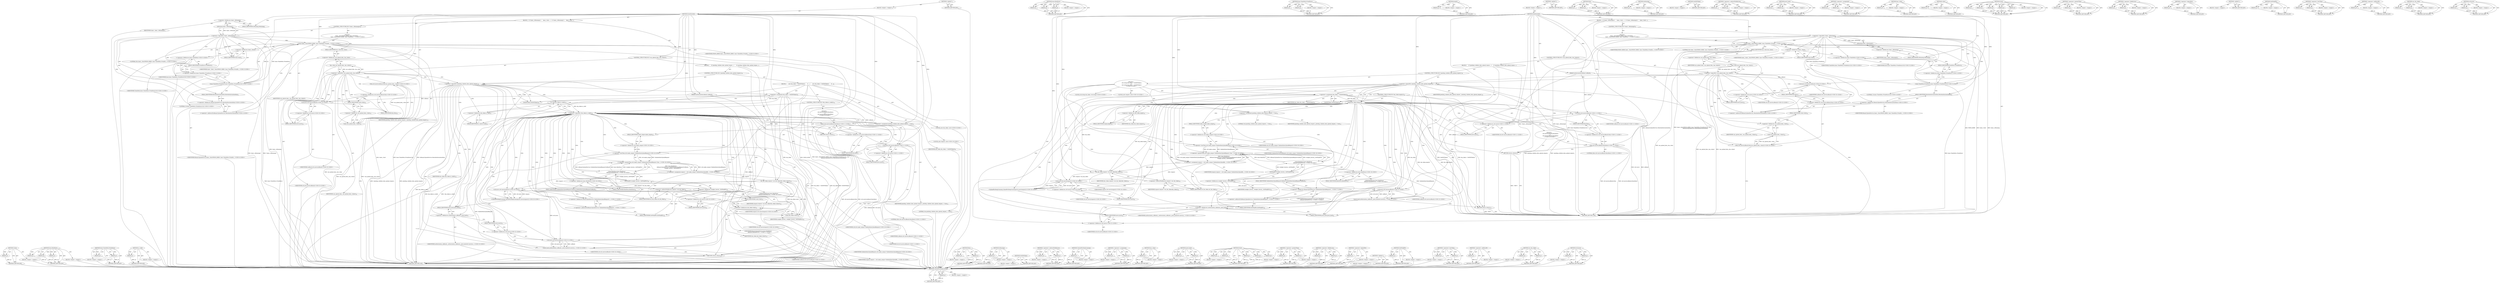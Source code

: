 digraph "std.move" {
vulnerable_236 [label=<(METHOD,UploadForDeepScanning)>];
vulnerable_237 [label=<(PARAM,p1)>];
vulnerable_238 [label=<(BLOCK,&lt;empty&gt;,&lt;empty&gt;)>];
vulnerable_239 [label=<(METHOD_RETURN,ANY)>];
vulnerable_216 [label=<(METHOD,base.BindOnce)>];
vulnerable_217 [label=<(PARAM,p1)>];
vulnerable_218 [label=<(PARAM,p2)>];
vulnerable_219 [label=<(PARAM,p3)>];
vulnerable_220 [label=<(BLOCK,&lt;empty&gt;,&lt;empty&gt;)>];
vulnerable_221 [label=<(METHOD_RETURN,ANY)>];
vulnerable_171 [label=<(METHOD,base.TimeDelta.FromHours)>];
vulnerable_172 [label=<(PARAM,p1)>];
vulnerable_173 [label=<(PARAM,p2)>];
vulnerable_174 [label=<(BLOCK,&lt;empty&gt;,&lt;empty&gt;)>];
vulnerable_175 [label=<(METHOD_RETURN,ANY)>];
vulnerable_192 [label=<(METHOD,empty)>];
vulnerable_193 [label=<(PARAM,p1)>];
vulnerable_194 [label=<(BLOCK,&lt;empty&gt;,&lt;empty&gt;)>];
vulnerable_195 [label=<(METHOD_RETURN,ANY)>];
vulnerable_6 [label=<(METHOD,&lt;global&gt;)<SUB>1</SUB>>];
vulnerable_7 [label=<(BLOCK,&lt;empty&gt;,&lt;empty&gt;)<SUB>1</SUB>>];
vulnerable_8 [label=<(METHOD,IsAuthorized)<SUB>1</SUB>>];
vulnerable_9 [label=<(PARAM,AuthorizationCallback callback)<SUB>1</SUB>>];
vulnerable_10 [label=<(BLOCK,{
  if (!timer_.IsRunning()) {
    timer_.Start...,{
  if (!timer_.IsRunning()) {
    timer_.Start...)<SUB>1</SUB>>];
vulnerable_11 [label=<(CONTROL_STRUCTURE,IF,if (!timer_.IsRunning()))<SUB>2</SUB>>];
vulnerable_12 [label=<(&lt;operator&gt;.logicalNot,!timer_.IsRunning())<SUB>2</SUB>>];
vulnerable_13 [label=<(IsRunning,timer_.IsRunning())<SUB>2</SUB>>];
vulnerable_14 [label=<(&lt;operator&gt;.fieldAccess,timer_.IsRunning)<SUB>2</SUB>>];
vulnerable_15 [label=<(IDENTIFIER,timer_,timer_.IsRunning())<SUB>2</SUB>>];
vulnerable_16 [label=<(FIELD_IDENTIFIER,IsRunning,IsRunning)<SUB>2</SUB>>];
vulnerable_17 [label="<(BLOCK,{
    timer_.Start(FROM_HERE, base::TimeDelta::...,{
    timer_.Start(FROM_HERE, base::TimeDelta::...)<SUB>2</SUB>>"];
vulnerable_18 [label="<(Start,timer_.Start(FROM_HERE, base::TimeDelta::FromHo...)<SUB>3</SUB>>"];
vulnerable_19 [label=<(&lt;operator&gt;.fieldAccess,timer_.Start)<SUB>3</SUB>>];
vulnerable_20 [label="<(IDENTIFIER,timer_,timer_.Start(FROM_HERE, base::TimeDelta::FromHo...)<SUB>3</SUB>>"];
vulnerable_21 [label=<(FIELD_IDENTIFIER,Start,Start)<SUB>3</SUB>>];
vulnerable_22 [label="<(IDENTIFIER,FROM_HERE,timer_.Start(FROM_HERE, base::TimeDelta::FromHo...)<SUB>3</SUB>>"];
vulnerable_23 [label="<(base.TimeDelta.FromHours,base::TimeDelta::FromHours(24))<SUB>3</SUB>>"];
vulnerable_24 [label="<(&lt;operator&gt;.fieldAccess,base::TimeDelta::FromHours)<SUB>3</SUB>>"];
vulnerable_25 [label="<(&lt;operator&gt;.fieldAccess,base::TimeDelta)<SUB>3</SUB>>"];
vulnerable_26 [label="<(IDENTIFIER,base,base::TimeDelta::FromHours(24))<SUB>3</SUB>>"];
vulnerable_27 [label="<(IDENTIFIER,TimeDelta,base::TimeDelta::FromHours(24))<SUB>3</SUB>>"];
vulnerable_28 [label=<(FIELD_IDENTIFIER,FromHours,FromHours)<SUB>3</SUB>>];
vulnerable_29 [label="<(LITERAL,24,base::TimeDelta::FromHours(24))<SUB>3</SUB>>"];
vulnerable_30 [label="<(LITERAL,this,timer_.Start(FROM_HERE, base::TimeDelta::FromHo...)<SUB>3</SUB>>"];
vulnerable_31 [label="<(&lt;operator&gt;.addressOf,&amp;BinaryUploadService::ResetAuthorizationData)<SUB>4</SUB>>"];
vulnerable_32 [label="<(&lt;operator&gt;.fieldAccess,BinaryUploadService::ResetAuthorizationData)<SUB>4</SUB>>"];
vulnerable_33 [label="<(IDENTIFIER,BinaryUploadService,timer_.Start(FROM_HERE, base::TimeDelta::FromHo...)<SUB>4</SUB>>"];
vulnerable_34 [label=<(FIELD_IDENTIFIER,ResetAuthorizationData,ResetAuthorizationData)<SUB>4</SUB>>];
vulnerable_35 [label=<(CONTROL_STRUCTURE,IF,if (!can_upload_data_.has_value()))<SUB>7</SUB>>];
vulnerable_36 [label=<(&lt;operator&gt;.logicalNot,!can_upload_data_.has_value())<SUB>7</SUB>>];
vulnerable_37 [label=<(has_value,can_upload_data_.has_value())<SUB>7</SUB>>];
vulnerable_38 [label=<(&lt;operator&gt;.fieldAccess,can_upload_data_.has_value)<SUB>7</SUB>>];
vulnerable_39 [label=<(IDENTIFIER,can_upload_data_,can_upload_data_.has_value())<SUB>7</SUB>>];
vulnerable_40 [label=<(FIELD_IDENTIFIER,has_value,has_value)<SUB>7</SUB>>];
vulnerable_41 [label=<(BLOCK,{
     if (!pending_validate_data_upload_reques...,{
     if (!pending_validate_data_upload_reques...)<SUB>7</SUB>>];
vulnerable_42 [label=<(CONTROL_STRUCTURE,IF,if (!pending_validate_data_upload_request_))<SUB>8</SUB>>];
vulnerable_43 [label=<(&lt;operator&gt;.logicalNot,!pending_validate_data_upload_request_)<SUB>8</SUB>>];
vulnerable_44 [label=<(IDENTIFIER,pending_validate_data_upload_request_,!pending_validate_data_upload_request_)<SUB>8</SUB>>];
vulnerable_45 [label="<(BLOCK,{
      std::string dm_token = GetDMToken();
  ...,{
      std::string dm_token = GetDMToken();
  ...)<SUB>8</SUB>>"];
vulnerable_46 [label="<(LOCAL,std.string dm_token: std.string)<SUB>9</SUB>>"];
vulnerable_47 [label=<(&lt;operator&gt;.assignment,dm_token = GetDMToken())<SUB>9</SUB>>];
vulnerable_48 [label=<(IDENTIFIER,dm_token,dm_token = GetDMToken())<SUB>9</SUB>>];
vulnerable_49 [label=<(GetDMToken,GetDMToken())<SUB>9</SUB>>];
vulnerable_50 [label=<(CONTROL_STRUCTURE,IF,if (dm_token.empty()))<SUB>10</SUB>>];
vulnerable_51 [label=<(empty,dm_token.empty())<SUB>10</SUB>>];
vulnerable_52 [label=<(&lt;operator&gt;.fieldAccess,dm_token.empty)<SUB>10</SUB>>];
vulnerable_53 [label=<(IDENTIFIER,dm_token,dm_token.empty())<SUB>10</SUB>>];
vulnerable_54 [label=<(FIELD_IDENTIFIER,empty,empty)<SUB>10</SUB>>];
vulnerable_55 [label="<(BLOCK,{
         std::move(callback).Run(false);
    ...,{
         std::move(callback).Run(false);
    ...)<SUB>10</SUB>>"];
vulnerable_56 [label="<(Run,std::move(callback).Run(false))<SUB>11</SUB>>"];
vulnerable_57 [label="<(&lt;operator&gt;.fieldAccess,std::move(callback).Run)<SUB>11</SUB>>"];
vulnerable_58 [label="<(std.move,std::move(callback))<SUB>11</SUB>>"];
vulnerable_59 [label="<(&lt;operator&gt;.fieldAccess,std::move)<SUB>11</SUB>>"];
vulnerable_60 [label="<(IDENTIFIER,std,std::move(callback))<SUB>11</SUB>>"];
vulnerable_61 [label=<(FIELD_IDENTIFIER,move,move)<SUB>11</SUB>>];
vulnerable_62 [label="<(IDENTIFIER,callback,std::move(callback))<SUB>11</SUB>>"];
vulnerable_63 [label=<(FIELD_IDENTIFIER,Run,Run)<SUB>11</SUB>>];
vulnerable_64 [label="<(LITERAL,false,std::move(callback).Run(false))<SUB>11</SUB>>"];
vulnerable_65 [label=<(RETURN,return;,return;)<SUB>12</SUB>>];
vulnerable_66 [label=<(&lt;operator&gt;.assignment,pending_validate_data_upload_request_ = true)<SUB>15</SUB>>];
vulnerable_67 [label=<(IDENTIFIER,pending_validate_data_upload_request_,pending_validate_data_upload_request_ = true)<SUB>15</SUB>>];
vulnerable_68 [label=<(LITERAL,true,pending_validate_data_upload_request_ = true)<SUB>15</SUB>>];
vulnerable_69 [label="<(LOCAL,auto request: auto)<SUB>16</SUB>>"];
vulnerable_70 [label="<(&lt;operator&gt;.assignment,request = std::make_unique&lt;ValidateDataUploadRe...)<SUB>16</SUB>>"];
vulnerable_71 [label="<(IDENTIFIER,request,request = std::make_unique&lt;ValidateDataUploadRe...)<SUB>16</SUB>>"];
vulnerable_72 [label="<(&lt;operator&gt;.greaterThan,std::make_unique&lt;ValidateDataUploadRequest&gt;(bas...)<SUB>16</SUB>>"];
vulnerable_73 [label="<(&lt;operator&gt;.lessThan,std::make_unique&lt;ValidateDataUploadRequest)<SUB>16</SUB>>"];
vulnerable_74 [label="<(&lt;operator&gt;.fieldAccess,std::make_unique)<SUB>16</SUB>>"];
vulnerable_75 [label="<(IDENTIFIER,std,std::make_unique&lt;ValidateDataUploadRequest)<SUB>16</SUB>>"];
vulnerable_76 [label=<(FIELD_IDENTIFIER,make_unique,make_unique)<SUB>16</SUB>>];
vulnerable_77 [label="<(IDENTIFIER,ValidateDataUploadRequest,std::make_unique&lt;ValidateDataUploadRequest)<SUB>16</SUB>>"];
vulnerable_78 [label="<(base.BindOnce,base::BindOnce(
           &amp;BinaryUploadService...)<SUB>16</SUB>>"];
vulnerable_79 [label="<(&lt;operator&gt;.fieldAccess,base::BindOnce)<SUB>16</SUB>>"];
vulnerable_80 [label="<(IDENTIFIER,base,base::BindOnce(
           &amp;BinaryUploadService...)<SUB>16</SUB>>"];
vulnerable_81 [label=<(FIELD_IDENTIFIER,BindOnce,BindOnce)<SUB>16</SUB>>];
vulnerable_82 [label="<(&lt;operator&gt;.addressOf,&amp;BinaryUploadService::ValidateDataUploadRequest...)<SUB>17</SUB>>"];
vulnerable_83 [label="<(&lt;operator&gt;.fieldAccess,BinaryUploadService::ValidateDataUploadRequestC...)<SUB>17</SUB>>"];
vulnerable_84 [label="<(IDENTIFIER,BinaryUploadService,base::BindOnce(
           &amp;BinaryUploadService...)<SUB>17</SUB>>"];
vulnerable_85 [label=<(FIELD_IDENTIFIER,ValidateDataUploadRequestCallback,ValidateDataUploadRequestCallback)<SUB>17</SUB>>];
vulnerable_86 [label=<(GetWeakPtr,weakptr_factory_.GetWeakPtr())<SUB>18</SUB>>];
vulnerable_87 [label=<(&lt;operator&gt;.fieldAccess,weakptr_factory_.GetWeakPtr)<SUB>18</SUB>>];
vulnerable_88 [label=<(IDENTIFIER,weakptr_factory_,weakptr_factory_.GetWeakPtr())<SUB>18</SUB>>];
vulnerable_89 [label=<(FIELD_IDENTIFIER,GetWeakPtr,GetWeakPtr)<SUB>18</SUB>>];
vulnerable_90 [label=<(set_dm_token,request-&gt;set_dm_token(dm_token))<SUB>19</SUB>>];
vulnerable_91 [label=<(&lt;operator&gt;.indirectFieldAccess,request-&gt;set_dm_token)<SUB>19</SUB>>];
vulnerable_92 [label=<(IDENTIFIER,request,request-&gt;set_dm_token(dm_token))<SUB>19</SUB>>];
vulnerable_93 [label=<(FIELD_IDENTIFIER,set_dm_token,set_dm_token)<SUB>19</SUB>>];
vulnerable_94 [label=<(IDENTIFIER,dm_token,request-&gt;set_dm_token(dm_token))<SUB>19</SUB>>];
vulnerable_95 [label="<(UploadForDeepScanning,UploadForDeepScanning(std::move(request)))<SUB>20</SUB>>"];
vulnerable_96 [label="<(std.move,std::move(request))<SUB>20</SUB>>"];
vulnerable_97 [label="<(&lt;operator&gt;.fieldAccess,std::move)<SUB>20</SUB>>"];
vulnerable_98 [label="<(IDENTIFIER,std,std::move(request))<SUB>20</SUB>>"];
vulnerable_99 [label=<(FIELD_IDENTIFIER,move,move)<SUB>20</SUB>>];
vulnerable_100 [label="<(IDENTIFIER,request,std::move(request))<SUB>20</SUB>>"];
vulnerable_101 [label="<(push_back,authorization_callbacks_.push_back(std::move(ca...)<SUB>22</SUB>>"];
vulnerable_102 [label=<(&lt;operator&gt;.fieldAccess,authorization_callbacks_.push_back)<SUB>22</SUB>>];
vulnerable_103 [label="<(IDENTIFIER,authorization_callbacks_,authorization_callbacks_.push_back(std::move(ca...)<SUB>22</SUB>>"];
vulnerable_104 [label=<(FIELD_IDENTIFIER,push_back,push_back)<SUB>22</SUB>>];
vulnerable_105 [label="<(std.move,std::move(callback))<SUB>22</SUB>>"];
vulnerable_106 [label="<(&lt;operator&gt;.fieldAccess,std::move)<SUB>22</SUB>>"];
vulnerable_107 [label="<(IDENTIFIER,std,std::move(callback))<SUB>22</SUB>>"];
vulnerable_108 [label=<(FIELD_IDENTIFIER,move,move)<SUB>22</SUB>>];
vulnerable_109 [label="<(IDENTIFIER,callback,std::move(callback))<SUB>22</SUB>>"];
vulnerable_110 [label=<(RETURN,return;,return;)<SUB>23</SUB>>];
vulnerable_111 [label="<(Run,std::move(callback).Run(can_upload_data_.value()))<SUB>25</SUB>>"];
vulnerable_112 [label="<(&lt;operator&gt;.fieldAccess,std::move(callback).Run)<SUB>25</SUB>>"];
vulnerable_113 [label="<(std.move,std::move(callback))<SUB>25</SUB>>"];
vulnerable_114 [label="<(&lt;operator&gt;.fieldAccess,std::move)<SUB>25</SUB>>"];
vulnerable_115 [label="<(IDENTIFIER,std,std::move(callback))<SUB>25</SUB>>"];
vulnerable_116 [label=<(FIELD_IDENTIFIER,move,move)<SUB>25</SUB>>];
vulnerable_117 [label="<(IDENTIFIER,callback,std::move(callback))<SUB>25</SUB>>"];
vulnerable_118 [label=<(FIELD_IDENTIFIER,Run,Run)<SUB>25</SUB>>];
vulnerable_119 [label=<(value,can_upload_data_.value())<SUB>25</SUB>>];
vulnerable_120 [label=<(&lt;operator&gt;.fieldAccess,can_upload_data_.value)<SUB>25</SUB>>];
vulnerable_121 [label=<(IDENTIFIER,can_upload_data_,can_upload_data_.value())<SUB>25</SUB>>];
vulnerable_122 [label=<(FIELD_IDENTIFIER,value,value)<SUB>25</SUB>>];
vulnerable_123 [label=<(METHOD_RETURN,void)<SUB>1</SUB>>];
vulnerable_125 [label=<(METHOD_RETURN,ANY)<SUB>1</SUB>>];
vulnerable_196 [label=<(METHOD,Run)>];
vulnerable_197 [label=<(PARAM,p1)>];
vulnerable_198 [label=<(PARAM,p2)>];
vulnerable_199 [label=<(BLOCK,&lt;empty&gt;,&lt;empty&gt;)>];
vulnerable_200 [label=<(METHOD_RETURN,ANY)>];
vulnerable_154 [label=<(METHOD,IsRunning)>];
vulnerable_155 [label=<(PARAM,p1)>];
vulnerable_156 [label=<(BLOCK,&lt;empty&gt;,&lt;empty&gt;)>];
vulnerable_157 [label=<(METHOD_RETURN,ANY)>];
vulnerable_189 [label=<(METHOD,GetDMToken)>];
vulnerable_190 [label=<(BLOCK,&lt;empty&gt;,&lt;empty&gt;)>];
vulnerable_191 [label=<(METHOD_RETURN,ANY)>];
vulnerable_231 [label=<(METHOD,&lt;operator&gt;.indirectFieldAccess)>];
vulnerable_232 [label=<(PARAM,p1)>];
vulnerable_233 [label=<(PARAM,p2)>];
vulnerable_234 [label=<(BLOCK,&lt;empty&gt;,&lt;empty&gt;)>];
vulnerable_235 [label=<(METHOD_RETURN,ANY)>];
vulnerable_240 [label=<(METHOD,push_back)>];
vulnerable_241 [label=<(PARAM,p1)>];
vulnerable_242 [label=<(PARAM,p2)>];
vulnerable_243 [label=<(BLOCK,&lt;empty&gt;,&lt;empty&gt;)>];
vulnerable_244 [label=<(METHOD_RETURN,ANY)>];
vulnerable_184 [label=<(METHOD,&lt;operator&gt;.assignment)>];
vulnerable_185 [label=<(PARAM,p1)>];
vulnerable_186 [label=<(PARAM,p2)>];
vulnerable_187 [label=<(BLOCK,&lt;empty&gt;,&lt;empty&gt;)>];
vulnerable_188 [label=<(METHOD_RETURN,ANY)>];
vulnerable_180 [label=<(METHOD,has_value)>];
vulnerable_181 [label=<(PARAM,p1)>];
vulnerable_182 [label=<(BLOCK,&lt;empty&gt;,&lt;empty&gt;)>];
vulnerable_183 [label=<(METHOD_RETURN,ANY)>];
vulnerable_245 [label=<(METHOD,value)>];
vulnerable_246 [label=<(PARAM,p1)>];
vulnerable_247 [label=<(BLOCK,&lt;empty&gt;,&lt;empty&gt;)>];
vulnerable_248 [label=<(METHOD_RETURN,ANY)>];
vulnerable_163 [label=<(METHOD,Start)>];
vulnerable_164 [label=<(PARAM,p1)>];
vulnerable_165 [label=<(PARAM,p2)>];
vulnerable_166 [label=<(PARAM,p3)>];
vulnerable_167 [label=<(PARAM,p4)>];
vulnerable_168 [label=<(PARAM,p5)>];
vulnerable_169 [label=<(BLOCK,&lt;empty&gt;,&lt;empty&gt;)>];
vulnerable_170 [label=<(METHOD_RETURN,ANY)>];
vulnerable_206 [label=<(METHOD,&lt;operator&gt;.greaterThan)>];
vulnerable_207 [label=<(PARAM,p1)>];
vulnerable_208 [label=<(PARAM,p2)>];
vulnerable_209 [label=<(BLOCK,&lt;empty&gt;,&lt;empty&gt;)>];
vulnerable_210 [label=<(METHOD_RETURN,ANY)>];
vulnerable_158 [label=<(METHOD,&lt;operator&gt;.fieldAccess)>];
vulnerable_159 [label=<(PARAM,p1)>];
vulnerable_160 [label=<(PARAM,p2)>];
vulnerable_161 [label=<(BLOCK,&lt;empty&gt;,&lt;empty&gt;)>];
vulnerable_162 [label=<(METHOD_RETURN,ANY)>];
vulnerable_150 [label=<(METHOD,&lt;operator&gt;.logicalNot)>];
vulnerable_151 [label=<(PARAM,p1)>];
vulnerable_152 [label=<(BLOCK,&lt;empty&gt;,&lt;empty&gt;)>];
vulnerable_153 [label=<(METHOD_RETURN,ANY)>];
vulnerable_144 [label=<(METHOD,&lt;global&gt;)<SUB>1</SUB>>];
vulnerable_145 [label=<(BLOCK,&lt;empty&gt;,&lt;empty&gt;)>];
vulnerable_146 [label=<(METHOD_RETURN,ANY)>];
vulnerable_222 [label=<(METHOD,GetWeakPtr)>];
vulnerable_223 [label=<(PARAM,p1)>];
vulnerable_224 [label=<(BLOCK,&lt;empty&gt;,&lt;empty&gt;)>];
vulnerable_225 [label=<(METHOD_RETURN,ANY)>];
vulnerable_211 [label=<(METHOD,&lt;operator&gt;.lessThan)>];
vulnerable_212 [label=<(PARAM,p1)>];
vulnerable_213 [label=<(PARAM,p2)>];
vulnerable_214 [label=<(BLOCK,&lt;empty&gt;,&lt;empty&gt;)>];
vulnerable_215 [label=<(METHOD_RETURN,ANY)>];
vulnerable_176 [label=<(METHOD,&lt;operator&gt;.addressOf)>];
vulnerable_177 [label=<(PARAM,p1)>];
vulnerable_178 [label=<(BLOCK,&lt;empty&gt;,&lt;empty&gt;)>];
vulnerable_179 [label=<(METHOD_RETURN,ANY)>];
vulnerable_226 [label=<(METHOD,set_dm_token)>];
vulnerable_227 [label=<(PARAM,p1)>];
vulnerable_228 [label=<(PARAM,p2)>];
vulnerable_229 [label=<(BLOCK,&lt;empty&gt;,&lt;empty&gt;)>];
vulnerable_230 [label=<(METHOD_RETURN,ANY)>];
vulnerable_201 [label=<(METHOD,std.move)>];
vulnerable_202 [label=<(PARAM,p1)>];
vulnerable_203 [label=<(PARAM,p2)>];
vulnerable_204 [label=<(BLOCK,&lt;empty&gt;,&lt;empty&gt;)>];
vulnerable_205 [label=<(METHOD_RETURN,ANY)>];
fixed_238 [label=<(METHOD,value)>];
fixed_239 [label=<(PARAM,p1)>];
fixed_240 [label=<(BLOCK,&lt;empty&gt;,&lt;empty&gt;)>];
fixed_241 [label=<(METHOD_RETURN,ANY)>];
fixed_218 [label=<(METHOD,base.BindOnce)>];
fixed_219 [label=<(PARAM,p1)>];
fixed_220 [label=<(PARAM,p2)>];
fixed_221 [label=<(PARAM,p3)>];
fixed_222 [label=<(BLOCK,&lt;empty&gt;,&lt;empty&gt;)>];
fixed_223 [label=<(METHOD_RETURN,ANY)>];
fixed_173 [label=<(METHOD,base.TimeDelta.FromHours)>];
fixed_174 [label=<(PARAM,p1)>];
fixed_175 [label=<(PARAM,p2)>];
fixed_176 [label=<(BLOCK,&lt;empty&gt;,&lt;empty&gt;)>];
fixed_177 [label=<(METHOD_RETURN,ANY)>];
fixed_194 [label=<(METHOD,is_valid)>];
fixed_195 [label=<(PARAM,p1)>];
fixed_196 [label=<(BLOCK,&lt;empty&gt;,&lt;empty&gt;)>];
fixed_197 [label=<(METHOD_RETURN,ANY)>];
fixed_6 [label=<(METHOD,&lt;global&gt;)<SUB>1</SUB>>];
fixed_7 [label=<(BLOCK,&lt;empty&gt;,&lt;empty&gt;)<SUB>1</SUB>>];
fixed_8 [label=<(METHOD,IsAuthorized)<SUB>1</SUB>>];
fixed_9 [label=<(PARAM,AuthorizationCallback callback)<SUB>1</SUB>>];
fixed_10 [label=<(BLOCK,{
  if (!timer_.IsRunning()) {
    timer_.Start...,{
  if (!timer_.IsRunning()) {
    timer_.Start...)<SUB>1</SUB>>];
fixed_11 [label=<(CONTROL_STRUCTURE,IF,if (!timer_.IsRunning()))<SUB>2</SUB>>];
fixed_12 [label=<(&lt;operator&gt;.logicalNot,!timer_.IsRunning())<SUB>2</SUB>>];
fixed_13 [label=<(IsRunning,timer_.IsRunning())<SUB>2</SUB>>];
fixed_14 [label=<(&lt;operator&gt;.fieldAccess,timer_.IsRunning)<SUB>2</SUB>>];
fixed_15 [label=<(IDENTIFIER,timer_,timer_.IsRunning())<SUB>2</SUB>>];
fixed_16 [label=<(FIELD_IDENTIFIER,IsRunning,IsRunning)<SUB>2</SUB>>];
fixed_17 [label="<(BLOCK,{
    timer_.Start(FROM_HERE, base::TimeDelta::...,{
    timer_.Start(FROM_HERE, base::TimeDelta::...)<SUB>2</SUB>>"];
fixed_18 [label="<(Start,timer_.Start(FROM_HERE, base::TimeDelta::FromHo...)<SUB>3</SUB>>"];
fixed_19 [label=<(&lt;operator&gt;.fieldAccess,timer_.Start)<SUB>3</SUB>>];
fixed_20 [label="<(IDENTIFIER,timer_,timer_.Start(FROM_HERE, base::TimeDelta::FromHo...)<SUB>3</SUB>>"];
fixed_21 [label=<(FIELD_IDENTIFIER,Start,Start)<SUB>3</SUB>>];
fixed_22 [label="<(IDENTIFIER,FROM_HERE,timer_.Start(FROM_HERE, base::TimeDelta::FromHo...)<SUB>3</SUB>>"];
fixed_23 [label="<(base.TimeDelta.FromHours,base::TimeDelta::FromHours(24))<SUB>3</SUB>>"];
fixed_24 [label="<(&lt;operator&gt;.fieldAccess,base::TimeDelta::FromHours)<SUB>3</SUB>>"];
fixed_25 [label="<(&lt;operator&gt;.fieldAccess,base::TimeDelta)<SUB>3</SUB>>"];
fixed_26 [label="<(IDENTIFIER,base,base::TimeDelta::FromHours(24))<SUB>3</SUB>>"];
fixed_27 [label="<(IDENTIFIER,TimeDelta,base::TimeDelta::FromHours(24))<SUB>3</SUB>>"];
fixed_28 [label=<(FIELD_IDENTIFIER,FromHours,FromHours)<SUB>3</SUB>>];
fixed_29 [label="<(LITERAL,24,base::TimeDelta::FromHours(24))<SUB>3</SUB>>"];
fixed_30 [label="<(LITERAL,this,timer_.Start(FROM_HERE, base::TimeDelta::FromHo...)<SUB>3</SUB>>"];
fixed_31 [label="<(&lt;operator&gt;.addressOf,&amp;BinaryUploadService::ResetAuthorizationData)<SUB>4</SUB>>"];
fixed_32 [label="<(&lt;operator&gt;.fieldAccess,BinaryUploadService::ResetAuthorizationData)<SUB>4</SUB>>"];
fixed_33 [label="<(IDENTIFIER,BinaryUploadService,timer_.Start(FROM_HERE, base::TimeDelta::FromHo...)<SUB>4</SUB>>"];
fixed_34 [label=<(FIELD_IDENTIFIER,ResetAuthorizationData,ResetAuthorizationData)<SUB>4</SUB>>];
fixed_35 [label=<(CONTROL_STRUCTURE,IF,if (!can_upload_data_.has_value()))<SUB>7</SUB>>];
fixed_36 [label=<(&lt;operator&gt;.logicalNot,!can_upload_data_.has_value())<SUB>7</SUB>>];
fixed_37 [label=<(has_value,can_upload_data_.has_value())<SUB>7</SUB>>];
fixed_38 [label=<(&lt;operator&gt;.fieldAccess,can_upload_data_.has_value)<SUB>7</SUB>>];
fixed_39 [label=<(IDENTIFIER,can_upload_data_,can_upload_data_.has_value())<SUB>7</SUB>>];
fixed_40 [label=<(FIELD_IDENTIFIER,has_value,has_value)<SUB>7</SUB>>];
fixed_41 [label=<(BLOCK,{
     if (!pending_validate_data_upload_reques...,{
     if (!pending_validate_data_upload_reques...)<SUB>7</SUB>>];
fixed_42 [label=<(CONTROL_STRUCTURE,IF,if (!pending_validate_data_upload_request_))<SUB>8</SUB>>];
fixed_43 [label=<(&lt;operator&gt;.logicalNot,!pending_validate_data_upload_request_)<SUB>8</SUB>>];
fixed_44 [label=<(IDENTIFIER,pending_validate_data_upload_request_,!pending_validate_data_upload_request_)<SUB>8</SUB>>];
fixed_45 [label=<(BLOCK,{
      auto dm_token = GetDMToken();
      if ...,{
      auto dm_token = GetDMToken();
      if ...)<SUB>8</SUB>>];
fixed_46 [label="<(LOCAL,auto dm_token: auto)<SUB>9</SUB>>"];
fixed_47 [label=<(&lt;operator&gt;.assignment,dm_token = GetDMToken())<SUB>9</SUB>>];
fixed_48 [label=<(IDENTIFIER,dm_token,dm_token = GetDMToken())<SUB>9</SUB>>];
fixed_49 [label=<(GetDMToken,GetDMToken())<SUB>9</SUB>>];
fixed_50 [label=<(CONTROL_STRUCTURE,IF,if (!dm_token.is_valid()))<SUB>10</SUB>>];
fixed_51 [label=<(&lt;operator&gt;.logicalNot,!dm_token.is_valid())<SUB>10</SUB>>];
fixed_52 [label=<(is_valid,dm_token.is_valid())<SUB>10</SUB>>];
fixed_53 [label=<(&lt;operator&gt;.fieldAccess,dm_token.is_valid)<SUB>10</SUB>>];
fixed_54 [label=<(IDENTIFIER,dm_token,dm_token.is_valid())<SUB>10</SUB>>];
fixed_55 [label=<(FIELD_IDENTIFIER,is_valid,is_valid)<SUB>10</SUB>>];
fixed_56 [label="<(BLOCK,{
         std::move(callback).Run(false);
    ...,{
         std::move(callback).Run(false);
    ...)<SUB>10</SUB>>"];
fixed_57 [label="<(Run,std::move(callback).Run(false))<SUB>11</SUB>>"];
fixed_58 [label="<(&lt;operator&gt;.fieldAccess,std::move(callback).Run)<SUB>11</SUB>>"];
fixed_59 [label="<(std.move,std::move(callback))<SUB>11</SUB>>"];
fixed_60 [label="<(&lt;operator&gt;.fieldAccess,std::move)<SUB>11</SUB>>"];
fixed_61 [label="<(IDENTIFIER,std,std::move(callback))<SUB>11</SUB>>"];
fixed_62 [label=<(FIELD_IDENTIFIER,move,move)<SUB>11</SUB>>];
fixed_63 [label="<(IDENTIFIER,callback,std::move(callback))<SUB>11</SUB>>"];
fixed_64 [label=<(FIELD_IDENTIFIER,Run,Run)<SUB>11</SUB>>];
fixed_65 [label="<(LITERAL,false,std::move(callback).Run(false))<SUB>11</SUB>>"];
fixed_66 [label=<(RETURN,return;,return;)<SUB>12</SUB>>];
fixed_67 [label=<(&lt;operator&gt;.assignment,pending_validate_data_upload_request_ = true)<SUB>15</SUB>>];
fixed_68 [label=<(IDENTIFIER,pending_validate_data_upload_request_,pending_validate_data_upload_request_ = true)<SUB>15</SUB>>];
fixed_69 [label=<(LITERAL,true,pending_validate_data_upload_request_ = true)<SUB>15</SUB>>];
fixed_70 [label="<(LOCAL,auto request: auto)<SUB>16</SUB>>"];
fixed_71 [label="<(&lt;operator&gt;.assignment,request = std::make_unique&lt;ValidateDataUploadRe...)<SUB>16</SUB>>"];
fixed_72 [label="<(IDENTIFIER,request,request = std::make_unique&lt;ValidateDataUploadRe...)<SUB>16</SUB>>"];
fixed_73 [label="<(&lt;operator&gt;.greaterThan,std::make_unique&lt;ValidateDataUploadRequest&gt;(bas...)<SUB>16</SUB>>"];
fixed_74 [label="<(&lt;operator&gt;.lessThan,std::make_unique&lt;ValidateDataUploadRequest)<SUB>16</SUB>>"];
fixed_75 [label="<(&lt;operator&gt;.fieldAccess,std::make_unique)<SUB>16</SUB>>"];
fixed_76 [label="<(IDENTIFIER,std,std::make_unique&lt;ValidateDataUploadRequest)<SUB>16</SUB>>"];
fixed_77 [label=<(FIELD_IDENTIFIER,make_unique,make_unique)<SUB>16</SUB>>];
fixed_78 [label="<(IDENTIFIER,ValidateDataUploadRequest,std::make_unique&lt;ValidateDataUploadRequest)<SUB>16</SUB>>"];
fixed_79 [label="<(base.BindOnce,base::BindOnce(
           &amp;BinaryUploadService...)<SUB>16</SUB>>"];
fixed_80 [label="<(&lt;operator&gt;.fieldAccess,base::BindOnce)<SUB>16</SUB>>"];
fixed_81 [label="<(IDENTIFIER,base,base::BindOnce(
           &amp;BinaryUploadService...)<SUB>16</SUB>>"];
fixed_82 [label=<(FIELD_IDENTIFIER,BindOnce,BindOnce)<SUB>16</SUB>>];
fixed_83 [label="<(&lt;operator&gt;.addressOf,&amp;BinaryUploadService::ValidateDataUploadRequest...)<SUB>17</SUB>>"];
fixed_84 [label="<(&lt;operator&gt;.fieldAccess,BinaryUploadService::ValidateDataUploadRequestC...)<SUB>17</SUB>>"];
fixed_85 [label="<(IDENTIFIER,BinaryUploadService,base::BindOnce(
           &amp;BinaryUploadService...)<SUB>17</SUB>>"];
fixed_86 [label=<(FIELD_IDENTIFIER,ValidateDataUploadRequestCallback,ValidateDataUploadRequestCallback)<SUB>17</SUB>>];
fixed_87 [label=<(GetWeakPtr,weakptr_factory_.GetWeakPtr())<SUB>18</SUB>>];
fixed_88 [label=<(&lt;operator&gt;.fieldAccess,weakptr_factory_.GetWeakPtr)<SUB>18</SUB>>];
fixed_89 [label=<(IDENTIFIER,weakptr_factory_,weakptr_factory_.GetWeakPtr())<SUB>18</SUB>>];
fixed_90 [label=<(FIELD_IDENTIFIER,GetWeakPtr,GetWeakPtr)<SUB>18</SUB>>];
fixed_91 [label=<(set_dm_token,request-&gt;set_dm_token(dm_token.value()))<SUB>19</SUB>>];
fixed_92 [label=<(&lt;operator&gt;.indirectFieldAccess,request-&gt;set_dm_token)<SUB>19</SUB>>];
fixed_93 [label=<(IDENTIFIER,request,request-&gt;set_dm_token(dm_token.value()))<SUB>19</SUB>>];
fixed_94 [label=<(FIELD_IDENTIFIER,set_dm_token,set_dm_token)<SUB>19</SUB>>];
fixed_95 [label=<(value,dm_token.value())<SUB>19</SUB>>];
fixed_96 [label=<(&lt;operator&gt;.fieldAccess,dm_token.value)<SUB>19</SUB>>];
fixed_97 [label=<(IDENTIFIER,dm_token,dm_token.value())<SUB>19</SUB>>];
fixed_98 [label=<(FIELD_IDENTIFIER,value,value)<SUB>19</SUB>>];
fixed_99 [label="<(UploadForDeepScanning,UploadForDeepScanning(std::move(request)))<SUB>20</SUB>>"];
fixed_100 [label="<(std.move,std::move(request))<SUB>20</SUB>>"];
fixed_101 [label="<(&lt;operator&gt;.fieldAccess,std::move)<SUB>20</SUB>>"];
fixed_102 [label="<(IDENTIFIER,std,std::move(request))<SUB>20</SUB>>"];
fixed_103 [label=<(FIELD_IDENTIFIER,move,move)<SUB>20</SUB>>];
fixed_104 [label="<(IDENTIFIER,request,std::move(request))<SUB>20</SUB>>"];
fixed_105 [label="<(push_back,authorization_callbacks_.push_back(std::move(ca...)<SUB>22</SUB>>"];
fixed_106 [label=<(&lt;operator&gt;.fieldAccess,authorization_callbacks_.push_back)<SUB>22</SUB>>];
fixed_107 [label="<(IDENTIFIER,authorization_callbacks_,authorization_callbacks_.push_back(std::move(ca...)<SUB>22</SUB>>"];
fixed_108 [label=<(FIELD_IDENTIFIER,push_back,push_back)<SUB>22</SUB>>];
fixed_109 [label="<(std.move,std::move(callback))<SUB>22</SUB>>"];
fixed_110 [label="<(&lt;operator&gt;.fieldAccess,std::move)<SUB>22</SUB>>"];
fixed_111 [label="<(IDENTIFIER,std,std::move(callback))<SUB>22</SUB>>"];
fixed_112 [label=<(FIELD_IDENTIFIER,move,move)<SUB>22</SUB>>];
fixed_113 [label="<(IDENTIFIER,callback,std::move(callback))<SUB>22</SUB>>"];
fixed_114 [label=<(RETURN,return;,return;)<SUB>23</SUB>>];
fixed_115 [label="<(Run,std::move(callback).Run(can_upload_data_.value()))<SUB>25</SUB>>"];
fixed_116 [label="<(&lt;operator&gt;.fieldAccess,std::move(callback).Run)<SUB>25</SUB>>"];
fixed_117 [label="<(std.move,std::move(callback))<SUB>25</SUB>>"];
fixed_118 [label="<(&lt;operator&gt;.fieldAccess,std::move)<SUB>25</SUB>>"];
fixed_119 [label="<(IDENTIFIER,std,std::move(callback))<SUB>25</SUB>>"];
fixed_120 [label=<(FIELD_IDENTIFIER,move,move)<SUB>25</SUB>>];
fixed_121 [label="<(IDENTIFIER,callback,std::move(callback))<SUB>25</SUB>>"];
fixed_122 [label=<(FIELD_IDENTIFIER,Run,Run)<SUB>25</SUB>>];
fixed_123 [label=<(value,can_upload_data_.value())<SUB>25</SUB>>];
fixed_124 [label=<(&lt;operator&gt;.fieldAccess,can_upload_data_.value)<SUB>25</SUB>>];
fixed_125 [label=<(IDENTIFIER,can_upload_data_,can_upload_data_.value())<SUB>25</SUB>>];
fixed_126 [label=<(FIELD_IDENTIFIER,value,value)<SUB>25</SUB>>];
fixed_127 [label=<(METHOD_RETURN,void)<SUB>1</SUB>>];
fixed_129 [label=<(METHOD_RETURN,ANY)<SUB>1</SUB>>];
fixed_198 [label=<(METHOD,Run)>];
fixed_199 [label=<(PARAM,p1)>];
fixed_200 [label=<(PARAM,p2)>];
fixed_201 [label=<(BLOCK,&lt;empty&gt;,&lt;empty&gt;)>];
fixed_202 [label=<(METHOD_RETURN,ANY)>];
fixed_156 [label=<(METHOD,IsRunning)>];
fixed_157 [label=<(PARAM,p1)>];
fixed_158 [label=<(BLOCK,&lt;empty&gt;,&lt;empty&gt;)>];
fixed_159 [label=<(METHOD_RETURN,ANY)>];
fixed_191 [label=<(METHOD,GetDMToken)>];
fixed_192 [label=<(BLOCK,&lt;empty&gt;,&lt;empty&gt;)>];
fixed_193 [label=<(METHOD_RETURN,ANY)>];
fixed_233 [label=<(METHOD,&lt;operator&gt;.indirectFieldAccess)>];
fixed_234 [label=<(PARAM,p1)>];
fixed_235 [label=<(PARAM,p2)>];
fixed_236 [label=<(BLOCK,&lt;empty&gt;,&lt;empty&gt;)>];
fixed_237 [label=<(METHOD_RETURN,ANY)>];
fixed_242 [label=<(METHOD,UploadForDeepScanning)>];
fixed_243 [label=<(PARAM,p1)>];
fixed_244 [label=<(BLOCK,&lt;empty&gt;,&lt;empty&gt;)>];
fixed_245 [label=<(METHOD_RETURN,ANY)>];
fixed_186 [label=<(METHOD,&lt;operator&gt;.assignment)>];
fixed_187 [label=<(PARAM,p1)>];
fixed_188 [label=<(PARAM,p2)>];
fixed_189 [label=<(BLOCK,&lt;empty&gt;,&lt;empty&gt;)>];
fixed_190 [label=<(METHOD_RETURN,ANY)>];
fixed_182 [label=<(METHOD,has_value)>];
fixed_183 [label=<(PARAM,p1)>];
fixed_184 [label=<(BLOCK,&lt;empty&gt;,&lt;empty&gt;)>];
fixed_185 [label=<(METHOD_RETURN,ANY)>];
fixed_246 [label=<(METHOD,push_back)>];
fixed_247 [label=<(PARAM,p1)>];
fixed_248 [label=<(PARAM,p2)>];
fixed_249 [label=<(BLOCK,&lt;empty&gt;,&lt;empty&gt;)>];
fixed_250 [label=<(METHOD_RETURN,ANY)>];
fixed_165 [label=<(METHOD,Start)>];
fixed_166 [label=<(PARAM,p1)>];
fixed_167 [label=<(PARAM,p2)>];
fixed_168 [label=<(PARAM,p3)>];
fixed_169 [label=<(PARAM,p4)>];
fixed_170 [label=<(PARAM,p5)>];
fixed_171 [label=<(BLOCK,&lt;empty&gt;,&lt;empty&gt;)>];
fixed_172 [label=<(METHOD_RETURN,ANY)>];
fixed_208 [label=<(METHOD,&lt;operator&gt;.greaterThan)>];
fixed_209 [label=<(PARAM,p1)>];
fixed_210 [label=<(PARAM,p2)>];
fixed_211 [label=<(BLOCK,&lt;empty&gt;,&lt;empty&gt;)>];
fixed_212 [label=<(METHOD_RETURN,ANY)>];
fixed_160 [label=<(METHOD,&lt;operator&gt;.fieldAccess)>];
fixed_161 [label=<(PARAM,p1)>];
fixed_162 [label=<(PARAM,p2)>];
fixed_163 [label=<(BLOCK,&lt;empty&gt;,&lt;empty&gt;)>];
fixed_164 [label=<(METHOD_RETURN,ANY)>];
fixed_152 [label=<(METHOD,&lt;operator&gt;.logicalNot)>];
fixed_153 [label=<(PARAM,p1)>];
fixed_154 [label=<(BLOCK,&lt;empty&gt;,&lt;empty&gt;)>];
fixed_155 [label=<(METHOD_RETURN,ANY)>];
fixed_146 [label=<(METHOD,&lt;global&gt;)<SUB>1</SUB>>];
fixed_147 [label=<(BLOCK,&lt;empty&gt;,&lt;empty&gt;)>];
fixed_148 [label=<(METHOD_RETURN,ANY)>];
fixed_224 [label=<(METHOD,GetWeakPtr)>];
fixed_225 [label=<(PARAM,p1)>];
fixed_226 [label=<(BLOCK,&lt;empty&gt;,&lt;empty&gt;)>];
fixed_227 [label=<(METHOD_RETURN,ANY)>];
fixed_213 [label=<(METHOD,&lt;operator&gt;.lessThan)>];
fixed_214 [label=<(PARAM,p1)>];
fixed_215 [label=<(PARAM,p2)>];
fixed_216 [label=<(BLOCK,&lt;empty&gt;,&lt;empty&gt;)>];
fixed_217 [label=<(METHOD_RETURN,ANY)>];
fixed_178 [label=<(METHOD,&lt;operator&gt;.addressOf)>];
fixed_179 [label=<(PARAM,p1)>];
fixed_180 [label=<(BLOCK,&lt;empty&gt;,&lt;empty&gt;)>];
fixed_181 [label=<(METHOD_RETURN,ANY)>];
fixed_228 [label=<(METHOD,set_dm_token)>];
fixed_229 [label=<(PARAM,p1)>];
fixed_230 [label=<(PARAM,p2)>];
fixed_231 [label=<(BLOCK,&lt;empty&gt;,&lt;empty&gt;)>];
fixed_232 [label=<(METHOD_RETURN,ANY)>];
fixed_203 [label=<(METHOD,std.move)>];
fixed_204 [label=<(PARAM,p1)>];
fixed_205 [label=<(PARAM,p2)>];
fixed_206 [label=<(BLOCK,&lt;empty&gt;,&lt;empty&gt;)>];
fixed_207 [label=<(METHOD_RETURN,ANY)>];
vulnerable_236 -> vulnerable_237  [key=0, label="AST: "];
vulnerable_236 -> vulnerable_237  [key=1, label="DDG: "];
vulnerable_236 -> vulnerable_238  [key=0, label="AST: "];
vulnerable_236 -> vulnerable_239  [key=0, label="AST: "];
vulnerable_236 -> vulnerable_239  [key=1, label="CFG: "];
vulnerable_237 -> vulnerable_239  [key=0, label="DDG: p1"];
vulnerable_216 -> vulnerable_217  [key=0, label="AST: "];
vulnerable_216 -> vulnerable_217  [key=1, label="DDG: "];
vulnerable_216 -> vulnerable_220  [key=0, label="AST: "];
vulnerable_216 -> vulnerable_218  [key=0, label="AST: "];
vulnerable_216 -> vulnerable_218  [key=1, label="DDG: "];
vulnerable_216 -> vulnerable_221  [key=0, label="AST: "];
vulnerable_216 -> vulnerable_221  [key=1, label="CFG: "];
vulnerable_216 -> vulnerable_219  [key=0, label="AST: "];
vulnerable_216 -> vulnerable_219  [key=1, label="DDG: "];
vulnerable_217 -> vulnerable_221  [key=0, label="DDG: p1"];
vulnerable_218 -> vulnerable_221  [key=0, label="DDG: p2"];
vulnerable_219 -> vulnerable_221  [key=0, label="DDG: p3"];
vulnerable_171 -> vulnerable_172  [key=0, label="AST: "];
vulnerable_171 -> vulnerable_172  [key=1, label="DDG: "];
vulnerable_171 -> vulnerable_174  [key=0, label="AST: "];
vulnerable_171 -> vulnerable_173  [key=0, label="AST: "];
vulnerable_171 -> vulnerable_173  [key=1, label="DDG: "];
vulnerable_171 -> vulnerable_175  [key=0, label="AST: "];
vulnerable_171 -> vulnerable_175  [key=1, label="CFG: "];
vulnerable_172 -> vulnerable_175  [key=0, label="DDG: p1"];
vulnerable_173 -> vulnerable_175  [key=0, label="DDG: p2"];
vulnerable_192 -> vulnerable_193  [key=0, label="AST: "];
vulnerable_192 -> vulnerable_193  [key=1, label="DDG: "];
vulnerable_192 -> vulnerable_194  [key=0, label="AST: "];
vulnerable_192 -> vulnerable_195  [key=0, label="AST: "];
vulnerable_192 -> vulnerable_195  [key=1, label="CFG: "];
vulnerable_193 -> vulnerable_195  [key=0, label="DDG: p1"];
vulnerable_6 -> vulnerable_7  [key=0, label="AST: "];
vulnerable_6 -> vulnerable_125  [key=0, label="AST: "];
vulnerable_6 -> vulnerable_125  [key=1, label="CFG: "];
vulnerable_7 -> vulnerable_8  [key=0, label="AST: "];
vulnerable_8 -> vulnerable_9  [key=0, label="AST: "];
vulnerable_8 -> vulnerable_9  [key=1, label="DDG: "];
vulnerable_8 -> vulnerable_10  [key=0, label="AST: "];
vulnerable_8 -> vulnerable_123  [key=0, label="AST: "];
vulnerable_8 -> vulnerable_16  [key=0, label="CFG: "];
vulnerable_8 -> vulnerable_110  [key=0, label="DDG: "];
vulnerable_8 -> vulnerable_18  [key=0, label="DDG: "];
vulnerable_8 -> vulnerable_113  [key=0, label="DDG: "];
vulnerable_8 -> vulnerable_23  [key=0, label="DDG: "];
vulnerable_8 -> vulnerable_43  [key=0, label="DDG: "];
vulnerable_8 -> vulnerable_47  [key=0, label="DDG: "];
vulnerable_8 -> vulnerable_66  [key=0, label="DDG: "];
vulnerable_8 -> vulnerable_105  [key=0, label="DDG: "];
vulnerable_8 -> vulnerable_90  [key=0, label="DDG: "];
vulnerable_8 -> vulnerable_65  [key=0, label="DDG: "];
vulnerable_8 -> vulnerable_96  [key=0, label="DDG: "];
vulnerable_8 -> vulnerable_56  [key=0, label="DDG: "];
vulnerable_8 -> vulnerable_73  [key=0, label="DDG: "];
vulnerable_8 -> vulnerable_58  [key=0, label="DDG: "];
vulnerable_9 -> vulnerable_113  [key=0, label="DDG: callback"];
vulnerable_9 -> vulnerable_105  [key=0, label="DDG: callback"];
vulnerable_9 -> vulnerable_58  [key=0, label="DDG: callback"];
vulnerable_10 -> vulnerable_11  [key=0, label="AST: "];
vulnerable_10 -> vulnerable_35  [key=0, label="AST: "];
vulnerable_10 -> vulnerable_111  [key=0, label="AST: "];
vulnerable_11 -> vulnerable_12  [key=0, label="AST: "];
vulnerable_11 -> vulnerable_17  [key=0, label="AST: "];
vulnerable_12 -> vulnerable_13  [key=0, label="AST: "];
vulnerable_12 -> vulnerable_21  [key=0, label="CFG: "];
vulnerable_12 -> vulnerable_21  [key=1, label="CDG: "];
vulnerable_12 -> vulnerable_40  [key=0, label="CFG: "];
vulnerable_12 -> vulnerable_123  [key=0, label="DDG: timer_.IsRunning()"];
vulnerable_12 -> vulnerable_123  [key=1, label="DDG: !timer_.IsRunning()"];
vulnerable_12 -> vulnerable_34  [key=0, label="CDG: "];
vulnerable_12 -> vulnerable_32  [key=0, label="CDG: "];
vulnerable_12 -> vulnerable_19  [key=0, label="CDG: "];
vulnerable_12 -> vulnerable_28  [key=0, label="CDG: "];
vulnerable_12 -> vulnerable_25  [key=0, label="CDG: "];
vulnerable_12 -> vulnerable_18  [key=0, label="CDG: "];
vulnerable_12 -> vulnerable_24  [key=0, label="CDG: "];
vulnerable_12 -> vulnerable_23  [key=0, label="CDG: "];
vulnerable_12 -> vulnerable_31  [key=0, label="CDG: "];
vulnerable_13 -> vulnerable_14  [key=0, label="AST: "];
vulnerable_13 -> vulnerable_12  [key=0, label="CFG: "];
vulnerable_13 -> vulnerable_12  [key=1, label="DDG: timer_.IsRunning"];
vulnerable_13 -> vulnerable_123  [key=0, label="DDG: timer_.IsRunning"];
vulnerable_14 -> vulnerable_15  [key=0, label="AST: "];
vulnerable_14 -> vulnerable_16  [key=0, label="AST: "];
vulnerable_14 -> vulnerable_13  [key=0, label="CFG: "];
vulnerable_16 -> vulnerable_14  [key=0, label="CFG: "];
vulnerable_17 -> vulnerable_18  [key=0, label="AST: "];
vulnerable_18 -> vulnerable_19  [key=0, label="AST: "];
vulnerable_18 -> vulnerable_22  [key=0, label="AST: "];
vulnerable_18 -> vulnerable_23  [key=0, label="AST: "];
vulnerable_18 -> vulnerable_30  [key=0, label="AST: "];
vulnerable_18 -> vulnerable_31  [key=0, label="AST: "];
vulnerable_18 -> vulnerable_40  [key=0, label="CFG: "];
vulnerable_18 -> vulnerable_123  [key=0, label="DDG: timer_.Start"];
vulnerable_18 -> vulnerable_123  [key=1, label="DDG: base::TimeDelta::FromHours(24)"];
vulnerable_18 -> vulnerable_123  [key=2, label="DDG: &amp;BinaryUploadService::ResetAuthorizationData"];
vulnerable_18 -> vulnerable_123  [key=3, label="DDG: timer_.Start(FROM_HERE, base::TimeDelta::FromHours(24), this,
                 &amp;BinaryUploadService::ResetAuthorizationData)"];
vulnerable_18 -> vulnerable_123  [key=4, label="DDG: FROM_HERE"];
vulnerable_19 -> vulnerable_20  [key=0, label="AST: "];
vulnerable_19 -> vulnerable_21  [key=0, label="AST: "];
vulnerable_19 -> vulnerable_25  [key=0, label="CFG: "];
vulnerable_21 -> vulnerable_19  [key=0, label="CFG: "];
vulnerable_23 -> vulnerable_24  [key=0, label="AST: "];
vulnerable_23 -> vulnerable_29  [key=0, label="AST: "];
vulnerable_23 -> vulnerable_34  [key=0, label="CFG: "];
vulnerable_23 -> vulnerable_123  [key=0, label="DDG: base::TimeDelta::FromHours"];
vulnerable_23 -> vulnerable_18  [key=0, label="DDG: base::TimeDelta::FromHours"];
vulnerable_23 -> vulnerable_18  [key=1, label="DDG: 24"];
vulnerable_24 -> vulnerable_25  [key=0, label="AST: "];
vulnerable_24 -> vulnerable_28  [key=0, label="AST: "];
vulnerable_24 -> vulnerable_23  [key=0, label="CFG: "];
vulnerable_25 -> vulnerable_26  [key=0, label="AST: "];
vulnerable_25 -> vulnerable_27  [key=0, label="AST: "];
vulnerable_25 -> vulnerable_28  [key=0, label="CFG: "];
vulnerable_28 -> vulnerable_24  [key=0, label="CFG: "];
vulnerable_31 -> vulnerable_32  [key=0, label="AST: "];
vulnerable_31 -> vulnerable_18  [key=0, label="CFG: "];
vulnerable_32 -> vulnerable_33  [key=0, label="AST: "];
vulnerable_32 -> vulnerable_34  [key=0, label="AST: "];
vulnerable_32 -> vulnerable_31  [key=0, label="CFG: "];
vulnerable_34 -> vulnerable_32  [key=0, label="CFG: "];
vulnerable_35 -> vulnerable_36  [key=0, label="AST: "];
vulnerable_35 -> vulnerable_41  [key=0, label="AST: "];
vulnerable_36 -> vulnerable_37  [key=0, label="AST: "];
vulnerable_36 -> vulnerable_43  [key=0, label="CFG: "];
vulnerable_36 -> vulnerable_43  [key=1, label="CDG: "];
vulnerable_36 -> vulnerable_116  [key=0, label="CFG: "];
vulnerable_36 -> vulnerable_116  [key=1, label="CDG: "];
vulnerable_36 -> vulnerable_123  [key=0, label="DDG: can_upload_data_.has_value()"];
vulnerable_36 -> vulnerable_123  [key=1, label="DDG: !can_upload_data_.has_value()"];
vulnerable_36 -> vulnerable_120  [key=0, label="CDG: "];
vulnerable_36 -> vulnerable_113  [key=0, label="CDG: "];
vulnerable_36 -> vulnerable_122  [key=0, label="CDG: "];
vulnerable_36 -> vulnerable_114  [key=0, label="CDG: "];
vulnerable_36 -> vulnerable_119  [key=0, label="CDG: "];
vulnerable_36 -> vulnerable_112  [key=0, label="CDG: "];
vulnerable_36 -> vulnerable_118  [key=0, label="CDG: "];
vulnerable_36 -> vulnerable_111  [key=0, label="CDG: "];
vulnerable_37 -> vulnerable_38  [key=0, label="AST: "];
vulnerable_37 -> vulnerable_36  [key=0, label="CFG: "];
vulnerable_37 -> vulnerable_36  [key=1, label="DDG: can_upload_data_.has_value"];
vulnerable_37 -> vulnerable_123  [key=0, label="DDG: can_upload_data_.has_value"];
vulnerable_38 -> vulnerable_39  [key=0, label="AST: "];
vulnerable_38 -> vulnerable_40  [key=0, label="AST: "];
vulnerable_38 -> vulnerable_37  [key=0, label="CFG: "];
vulnerable_40 -> vulnerable_38  [key=0, label="CFG: "];
vulnerable_41 -> vulnerable_42  [key=0, label="AST: "];
vulnerable_41 -> vulnerable_101  [key=0, label="AST: "];
vulnerable_41 -> vulnerable_110  [key=0, label="AST: "];
vulnerable_42 -> vulnerable_43  [key=0, label="AST: "];
vulnerable_42 -> vulnerable_45  [key=0, label="AST: "];
vulnerable_43 -> vulnerable_44  [key=0, label="AST: "];
vulnerable_43 -> vulnerable_49  [key=0, label="CFG: "];
vulnerable_43 -> vulnerable_49  [key=1, label="CDG: "];
vulnerable_43 -> vulnerable_104  [key=0, label="CFG: "];
vulnerable_43 -> vulnerable_104  [key=1, label="CDG: "];
vulnerable_43 -> vulnerable_123  [key=0, label="DDG: pending_validate_data_upload_request_"];
vulnerable_43 -> vulnerable_123  [key=1, label="DDG: !pending_validate_data_upload_request_"];
vulnerable_43 -> vulnerable_47  [key=0, label="CDG: "];
vulnerable_43 -> vulnerable_51  [key=0, label="CDG: "];
vulnerable_43 -> vulnerable_52  [key=0, label="CDG: "];
vulnerable_43 -> vulnerable_102  [key=0, label="CDG: "];
vulnerable_43 -> vulnerable_106  [key=0, label="CDG: "];
vulnerable_43 -> vulnerable_101  [key=0, label="CDG: "];
vulnerable_43 -> vulnerable_54  [key=0, label="CDG: "];
vulnerable_43 -> vulnerable_105  [key=0, label="CDG: "];
vulnerable_43 -> vulnerable_110  [key=0, label="CDG: "];
vulnerable_43 -> vulnerable_108  [key=0, label="CDG: "];
vulnerable_45 -> vulnerable_46  [key=0, label="AST: "];
vulnerable_45 -> vulnerable_47  [key=0, label="AST: "];
vulnerable_45 -> vulnerable_50  [key=0, label="AST: "];
vulnerable_45 -> vulnerable_66  [key=0, label="AST: "];
vulnerable_45 -> vulnerable_69  [key=0, label="AST: "];
vulnerable_45 -> vulnerable_70  [key=0, label="AST: "];
vulnerable_45 -> vulnerable_90  [key=0, label="AST: "];
vulnerable_45 -> vulnerable_95  [key=0, label="AST: "];
vulnerable_47 -> vulnerable_48  [key=0, label="AST: "];
vulnerable_47 -> vulnerable_49  [key=0, label="AST: "];
vulnerable_47 -> vulnerable_54  [key=0, label="CFG: "];
vulnerable_47 -> vulnerable_123  [key=0, label="DDG: dm_token"];
vulnerable_47 -> vulnerable_123  [key=1, label="DDG: GetDMToken()"];
vulnerable_47 -> vulnerable_123  [key=2, label="DDG: dm_token = GetDMToken()"];
vulnerable_47 -> vulnerable_90  [key=0, label="DDG: dm_token"];
vulnerable_47 -> vulnerable_51  [key=0, label="DDG: dm_token"];
vulnerable_49 -> vulnerable_47  [key=0, label="CFG: "];
vulnerable_50 -> vulnerable_51  [key=0, label="AST: "];
vulnerable_50 -> vulnerable_55  [key=0, label="AST: "];
vulnerable_51 -> vulnerable_52  [key=0, label="AST: "];
vulnerable_51 -> vulnerable_61  [key=0, label="CFG: "];
vulnerable_51 -> vulnerable_61  [key=1, label="CDG: "];
vulnerable_51 -> vulnerable_66  [key=0, label="CFG: "];
vulnerable_51 -> vulnerable_66  [key=1, label="CDG: "];
vulnerable_51 -> vulnerable_123  [key=0, label="DDG: dm_token.empty"];
vulnerable_51 -> vulnerable_123  [key=1, label="DDG: dm_token.empty()"];
vulnerable_51 -> vulnerable_90  [key=0, label="DDG: dm_token.empty"];
vulnerable_51 -> vulnerable_90  [key=1, label="CDG: "];
vulnerable_51 -> vulnerable_73  [key=0, label="CDG: "];
vulnerable_51 -> vulnerable_96  [key=0, label="CDG: "];
vulnerable_51 -> vulnerable_57  [key=0, label="CDG: "];
vulnerable_51 -> vulnerable_89  [key=0, label="CDG: "];
vulnerable_51 -> vulnerable_99  [key=0, label="CDG: "];
vulnerable_51 -> vulnerable_81  [key=0, label="CDG: "];
vulnerable_51 -> vulnerable_102  [key=0, label="CDG: "];
vulnerable_51 -> vulnerable_85  [key=0, label="CDG: "];
vulnerable_51 -> vulnerable_72  [key=0, label="CDG: "];
vulnerable_51 -> vulnerable_56  [key=0, label="CDG: "];
vulnerable_51 -> vulnerable_104  [key=0, label="CDG: "];
vulnerable_51 -> vulnerable_74  [key=0, label="CDG: "];
vulnerable_51 -> vulnerable_95  [key=0, label="CDG: "];
vulnerable_51 -> vulnerable_106  [key=0, label="CDG: "];
vulnerable_51 -> vulnerable_76  [key=0, label="CDG: "];
vulnerable_51 -> vulnerable_65  [key=0, label="CDG: "];
vulnerable_51 -> vulnerable_59  [key=0, label="CDG: "];
vulnerable_51 -> vulnerable_87  [key=0, label="CDG: "];
vulnerable_51 -> vulnerable_97  [key=0, label="CDG: "];
vulnerable_51 -> vulnerable_91  [key=0, label="CDG: "];
vulnerable_51 -> vulnerable_82  [key=0, label="CDG: "];
vulnerable_51 -> vulnerable_93  [key=0, label="CDG: "];
vulnerable_51 -> vulnerable_101  [key=0, label="CDG: "];
vulnerable_51 -> vulnerable_79  [key=0, label="CDG: "];
vulnerable_51 -> vulnerable_58  [key=0, label="CDG: "];
vulnerable_51 -> vulnerable_83  [key=0, label="CDG: "];
vulnerable_51 -> vulnerable_105  [key=0, label="CDG: "];
vulnerable_51 -> vulnerable_70  [key=0, label="CDG: "];
vulnerable_51 -> vulnerable_110  [key=0, label="CDG: "];
vulnerable_51 -> vulnerable_63  [key=0, label="CDG: "];
vulnerable_51 -> vulnerable_108  [key=0, label="CDG: "];
vulnerable_51 -> vulnerable_78  [key=0, label="CDG: "];
vulnerable_51 -> vulnerable_86  [key=0, label="CDG: "];
vulnerable_52 -> vulnerable_53  [key=0, label="AST: "];
vulnerable_52 -> vulnerable_54  [key=0, label="AST: "];
vulnerable_52 -> vulnerable_51  [key=0, label="CFG: "];
vulnerable_54 -> vulnerable_52  [key=0, label="CFG: "];
vulnerable_55 -> vulnerable_56  [key=0, label="AST: "];
vulnerable_55 -> vulnerable_65  [key=0, label="AST: "];
vulnerable_56 -> vulnerable_57  [key=0, label="AST: "];
vulnerable_56 -> vulnerable_64  [key=0, label="AST: "];
vulnerable_56 -> vulnerable_65  [key=0, label="CFG: "];
vulnerable_56 -> vulnerable_123  [key=0, label="DDG: std::move(callback).Run"];
vulnerable_56 -> vulnerable_123  [key=1, label="DDG: std::move(callback).Run(false)"];
vulnerable_57 -> vulnerable_58  [key=0, label="AST: "];
vulnerable_57 -> vulnerable_63  [key=0, label="AST: "];
vulnerable_57 -> vulnerable_56  [key=0, label="CFG: "];
vulnerable_58 -> vulnerable_59  [key=0, label="AST: "];
vulnerable_58 -> vulnerable_62  [key=0, label="AST: "];
vulnerable_58 -> vulnerable_63  [key=0, label="CFG: "];
vulnerable_58 -> vulnerable_123  [key=0, label="DDG: std::move"];
vulnerable_58 -> vulnerable_123  [key=1, label="DDG: callback"];
vulnerable_59 -> vulnerable_60  [key=0, label="AST: "];
vulnerable_59 -> vulnerable_61  [key=0, label="AST: "];
vulnerable_59 -> vulnerable_58  [key=0, label="CFG: "];
vulnerable_61 -> vulnerable_59  [key=0, label="CFG: "];
vulnerable_63 -> vulnerable_57  [key=0, label="CFG: "];
vulnerable_65 -> vulnerable_123  [key=0, label="CFG: "];
vulnerable_65 -> vulnerable_123  [key=1, label="DDG: &lt;RET&gt;"];
vulnerable_66 -> vulnerable_67  [key=0, label="AST: "];
vulnerable_66 -> vulnerable_68  [key=0, label="AST: "];
vulnerable_66 -> vulnerable_76  [key=0, label="CFG: "];
vulnerable_70 -> vulnerable_71  [key=0, label="AST: "];
vulnerable_70 -> vulnerable_72  [key=0, label="AST: "];
vulnerable_70 -> vulnerable_93  [key=0, label="CFG: "];
vulnerable_70 -> vulnerable_90  [key=0, label="DDG: request"];
vulnerable_70 -> vulnerable_96  [key=0, label="DDG: request"];
vulnerable_72 -> vulnerable_73  [key=0, label="AST: "];
vulnerable_72 -> vulnerable_78  [key=0, label="AST: "];
vulnerable_72 -> vulnerable_70  [key=0, label="CFG: "];
vulnerable_72 -> vulnerable_70  [key=1, label="DDG: std::make_unique&lt;ValidateDataUploadRequest"];
vulnerable_72 -> vulnerable_70  [key=2, label="DDG: base::BindOnce(
           &amp;BinaryUploadService::ValidateDataUploadRequestCallback,
           weakptr_factory_.GetWeakPtr())"];
vulnerable_73 -> vulnerable_74  [key=0, label="AST: "];
vulnerable_73 -> vulnerable_77  [key=0, label="AST: "];
vulnerable_73 -> vulnerable_81  [key=0, label="CFG: "];
vulnerable_73 -> vulnerable_123  [key=0, label="DDG: ValidateDataUploadRequest"];
vulnerable_73 -> vulnerable_72  [key=0, label="DDG: std::make_unique"];
vulnerable_73 -> vulnerable_72  [key=1, label="DDG: ValidateDataUploadRequest"];
vulnerable_74 -> vulnerable_75  [key=0, label="AST: "];
vulnerable_74 -> vulnerable_76  [key=0, label="AST: "];
vulnerable_74 -> vulnerable_73  [key=0, label="CFG: "];
vulnerable_76 -> vulnerable_74  [key=0, label="CFG: "];
vulnerable_78 -> vulnerable_79  [key=0, label="AST: "];
vulnerable_78 -> vulnerable_82  [key=0, label="AST: "];
vulnerable_78 -> vulnerable_86  [key=0, label="AST: "];
vulnerable_78 -> vulnerable_72  [key=0, label="CFG: "];
vulnerable_78 -> vulnerable_72  [key=1, label="DDG: base::BindOnce"];
vulnerable_78 -> vulnerable_72  [key=2, label="DDG: &amp;BinaryUploadService::ValidateDataUploadRequestCallback"];
vulnerable_78 -> vulnerable_72  [key=3, label="DDG: weakptr_factory_.GetWeakPtr()"];
vulnerable_79 -> vulnerable_80  [key=0, label="AST: "];
vulnerable_79 -> vulnerable_81  [key=0, label="AST: "];
vulnerable_79 -> vulnerable_85  [key=0, label="CFG: "];
vulnerable_81 -> vulnerable_79  [key=0, label="CFG: "];
vulnerable_82 -> vulnerable_83  [key=0, label="AST: "];
vulnerable_82 -> vulnerable_89  [key=0, label="CFG: "];
vulnerable_83 -> vulnerable_84  [key=0, label="AST: "];
vulnerable_83 -> vulnerable_85  [key=0, label="AST: "];
vulnerable_83 -> vulnerable_82  [key=0, label="CFG: "];
vulnerable_85 -> vulnerable_83  [key=0, label="CFG: "];
vulnerable_86 -> vulnerable_87  [key=0, label="AST: "];
vulnerable_86 -> vulnerable_78  [key=0, label="CFG: "];
vulnerable_86 -> vulnerable_78  [key=1, label="DDG: weakptr_factory_.GetWeakPtr"];
vulnerable_87 -> vulnerable_88  [key=0, label="AST: "];
vulnerable_87 -> vulnerable_89  [key=0, label="AST: "];
vulnerable_87 -> vulnerable_86  [key=0, label="CFG: "];
vulnerable_89 -> vulnerable_87  [key=0, label="CFG: "];
vulnerable_90 -> vulnerable_91  [key=0, label="AST: "];
vulnerable_90 -> vulnerable_94  [key=0, label="AST: "];
vulnerable_90 -> vulnerable_99  [key=0, label="CFG: "];
vulnerable_90 -> vulnerable_96  [key=0, label="DDG: request-&gt;set_dm_token"];
vulnerable_91 -> vulnerable_92  [key=0, label="AST: "];
vulnerable_91 -> vulnerable_93  [key=0, label="AST: "];
vulnerable_91 -> vulnerable_90  [key=0, label="CFG: "];
vulnerable_93 -> vulnerable_91  [key=0, label="CFG: "];
vulnerable_95 -> vulnerable_96  [key=0, label="AST: "];
vulnerable_95 -> vulnerable_104  [key=0, label="CFG: "];
vulnerable_96 -> vulnerable_97  [key=0, label="AST: "];
vulnerable_96 -> vulnerable_100  [key=0, label="AST: "];
vulnerable_96 -> vulnerable_95  [key=0, label="CFG: "];
vulnerable_96 -> vulnerable_95  [key=1, label="DDG: std::move"];
vulnerable_96 -> vulnerable_95  [key=2, label="DDG: request"];
vulnerable_96 -> vulnerable_105  [key=0, label="DDG: std::move"];
vulnerable_97 -> vulnerable_98  [key=0, label="AST: "];
vulnerable_97 -> vulnerable_99  [key=0, label="AST: "];
vulnerable_97 -> vulnerable_96  [key=0, label="CFG: "];
vulnerable_99 -> vulnerable_97  [key=0, label="CFG: "];
vulnerable_101 -> vulnerable_102  [key=0, label="AST: "];
vulnerable_101 -> vulnerable_105  [key=0, label="AST: "];
vulnerable_101 -> vulnerable_110  [key=0, label="CFG: "];
vulnerable_102 -> vulnerable_103  [key=0, label="AST: "];
vulnerable_102 -> vulnerable_104  [key=0, label="AST: "];
vulnerable_102 -> vulnerable_108  [key=0, label="CFG: "];
vulnerable_104 -> vulnerable_102  [key=0, label="CFG: "];
vulnerable_105 -> vulnerable_106  [key=0, label="AST: "];
vulnerable_105 -> vulnerable_109  [key=0, label="AST: "];
vulnerable_105 -> vulnerable_101  [key=0, label="CFG: "];
vulnerable_105 -> vulnerable_101  [key=1, label="DDG: std::move"];
vulnerable_105 -> vulnerable_101  [key=2, label="DDG: callback"];
vulnerable_106 -> vulnerable_107  [key=0, label="AST: "];
vulnerable_106 -> vulnerable_108  [key=0, label="AST: "];
vulnerable_106 -> vulnerable_105  [key=0, label="CFG: "];
vulnerable_108 -> vulnerable_106  [key=0, label="CFG: "];
vulnerable_110 -> vulnerable_123  [key=0, label="CFG: "];
vulnerable_110 -> vulnerable_123  [key=1, label="DDG: &lt;RET&gt;"];
vulnerable_111 -> vulnerable_112  [key=0, label="AST: "];
vulnerable_111 -> vulnerable_119  [key=0, label="AST: "];
vulnerable_111 -> vulnerable_123  [key=0, label="CFG: "];
vulnerable_112 -> vulnerable_113  [key=0, label="AST: "];
vulnerable_112 -> vulnerable_118  [key=0, label="AST: "];
vulnerable_112 -> vulnerable_122  [key=0, label="CFG: "];
vulnerable_113 -> vulnerable_114  [key=0, label="AST: "];
vulnerable_113 -> vulnerable_117  [key=0, label="AST: "];
vulnerable_113 -> vulnerable_118  [key=0, label="CFG: "];
vulnerable_114 -> vulnerable_115  [key=0, label="AST: "];
vulnerable_114 -> vulnerable_116  [key=0, label="AST: "];
vulnerable_114 -> vulnerable_113  [key=0, label="CFG: "];
vulnerable_116 -> vulnerable_114  [key=0, label="CFG: "];
vulnerable_118 -> vulnerable_112  [key=0, label="CFG: "];
vulnerable_119 -> vulnerable_120  [key=0, label="AST: "];
vulnerable_119 -> vulnerable_111  [key=0, label="CFG: "];
vulnerable_119 -> vulnerable_111  [key=1, label="DDG: can_upload_data_.value"];
vulnerable_120 -> vulnerable_121  [key=0, label="AST: "];
vulnerable_120 -> vulnerable_122  [key=0, label="AST: "];
vulnerable_120 -> vulnerable_119  [key=0, label="CFG: "];
vulnerable_122 -> vulnerable_120  [key=0, label="CFG: "];
vulnerable_196 -> vulnerable_197  [key=0, label="AST: "];
vulnerable_196 -> vulnerable_197  [key=1, label="DDG: "];
vulnerable_196 -> vulnerable_199  [key=0, label="AST: "];
vulnerable_196 -> vulnerable_198  [key=0, label="AST: "];
vulnerable_196 -> vulnerable_198  [key=1, label="DDG: "];
vulnerable_196 -> vulnerable_200  [key=0, label="AST: "];
vulnerable_196 -> vulnerable_200  [key=1, label="CFG: "];
vulnerable_197 -> vulnerable_200  [key=0, label="DDG: p1"];
vulnerable_198 -> vulnerable_200  [key=0, label="DDG: p2"];
vulnerable_154 -> vulnerable_155  [key=0, label="AST: "];
vulnerable_154 -> vulnerable_155  [key=1, label="DDG: "];
vulnerable_154 -> vulnerable_156  [key=0, label="AST: "];
vulnerable_154 -> vulnerable_157  [key=0, label="AST: "];
vulnerable_154 -> vulnerable_157  [key=1, label="CFG: "];
vulnerable_155 -> vulnerable_157  [key=0, label="DDG: p1"];
vulnerable_189 -> vulnerable_190  [key=0, label="AST: "];
vulnerable_189 -> vulnerable_191  [key=0, label="AST: "];
vulnerable_189 -> vulnerable_191  [key=1, label="CFG: "];
vulnerable_231 -> vulnerable_232  [key=0, label="AST: "];
vulnerable_231 -> vulnerable_232  [key=1, label="DDG: "];
vulnerable_231 -> vulnerable_234  [key=0, label="AST: "];
vulnerable_231 -> vulnerable_233  [key=0, label="AST: "];
vulnerable_231 -> vulnerable_233  [key=1, label="DDG: "];
vulnerable_231 -> vulnerable_235  [key=0, label="AST: "];
vulnerable_231 -> vulnerable_235  [key=1, label="CFG: "];
vulnerable_232 -> vulnerable_235  [key=0, label="DDG: p1"];
vulnerable_233 -> vulnerable_235  [key=0, label="DDG: p2"];
vulnerable_240 -> vulnerable_241  [key=0, label="AST: "];
vulnerable_240 -> vulnerable_241  [key=1, label="DDG: "];
vulnerable_240 -> vulnerable_243  [key=0, label="AST: "];
vulnerable_240 -> vulnerable_242  [key=0, label="AST: "];
vulnerable_240 -> vulnerable_242  [key=1, label="DDG: "];
vulnerable_240 -> vulnerable_244  [key=0, label="AST: "];
vulnerable_240 -> vulnerable_244  [key=1, label="CFG: "];
vulnerable_241 -> vulnerable_244  [key=0, label="DDG: p1"];
vulnerable_242 -> vulnerable_244  [key=0, label="DDG: p2"];
vulnerable_184 -> vulnerable_185  [key=0, label="AST: "];
vulnerable_184 -> vulnerable_185  [key=1, label="DDG: "];
vulnerable_184 -> vulnerable_187  [key=0, label="AST: "];
vulnerable_184 -> vulnerable_186  [key=0, label="AST: "];
vulnerable_184 -> vulnerable_186  [key=1, label="DDG: "];
vulnerable_184 -> vulnerable_188  [key=0, label="AST: "];
vulnerable_184 -> vulnerable_188  [key=1, label="CFG: "];
vulnerable_185 -> vulnerable_188  [key=0, label="DDG: p1"];
vulnerable_186 -> vulnerable_188  [key=0, label="DDG: p2"];
vulnerable_180 -> vulnerable_181  [key=0, label="AST: "];
vulnerable_180 -> vulnerable_181  [key=1, label="DDG: "];
vulnerable_180 -> vulnerable_182  [key=0, label="AST: "];
vulnerable_180 -> vulnerable_183  [key=0, label="AST: "];
vulnerable_180 -> vulnerable_183  [key=1, label="CFG: "];
vulnerable_181 -> vulnerable_183  [key=0, label="DDG: p1"];
vulnerable_245 -> vulnerable_246  [key=0, label="AST: "];
vulnerable_245 -> vulnerable_246  [key=1, label="DDG: "];
vulnerable_245 -> vulnerable_247  [key=0, label="AST: "];
vulnerable_245 -> vulnerable_248  [key=0, label="AST: "];
vulnerable_245 -> vulnerable_248  [key=1, label="CFG: "];
vulnerable_246 -> vulnerable_248  [key=0, label="DDG: p1"];
vulnerable_163 -> vulnerable_164  [key=0, label="AST: "];
vulnerable_163 -> vulnerable_164  [key=1, label="DDG: "];
vulnerable_163 -> vulnerable_169  [key=0, label="AST: "];
vulnerable_163 -> vulnerable_165  [key=0, label="AST: "];
vulnerable_163 -> vulnerable_165  [key=1, label="DDG: "];
vulnerable_163 -> vulnerable_170  [key=0, label="AST: "];
vulnerable_163 -> vulnerable_170  [key=1, label="CFG: "];
vulnerable_163 -> vulnerable_166  [key=0, label="AST: "];
vulnerable_163 -> vulnerable_166  [key=1, label="DDG: "];
vulnerable_163 -> vulnerable_167  [key=0, label="AST: "];
vulnerable_163 -> vulnerable_167  [key=1, label="DDG: "];
vulnerable_163 -> vulnerable_168  [key=0, label="AST: "];
vulnerable_163 -> vulnerable_168  [key=1, label="DDG: "];
vulnerable_164 -> vulnerable_170  [key=0, label="DDG: p1"];
vulnerable_165 -> vulnerable_170  [key=0, label="DDG: p2"];
vulnerable_166 -> vulnerable_170  [key=0, label="DDG: p3"];
vulnerable_167 -> vulnerable_170  [key=0, label="DDG: p4"];
vulnerable_168 -> vulnerable_170  [key=0, label="DDG: p5"];
vulnerable_206 -> vulnerable_207  [key=0, label="AST: "];
vulnerable_206 -> vulnerable_207  [key=1, label="DDG: "];
vulnerable_206 -> vulnerable_209  [key=0, label="AST: "];
vulnerable_206 -> vulnerable_208  [key=0, label="AST: "];
vulnerable_206 -> vulnerable_208  [key=1, label="DDG: "];
vulnerable_206 -> vulnerable_210  [key=0, label="AST: "];
vulnerable_206 -> vulnerable_210  [key=1, label="CFG: "];
vulnerable_207 -> vulnerable_210  [key=0, label="DDG: p1"];
vulnerable_208 -> vulnerable_210  [key=0, label="DDG: p2"];
vulnerable_158 -> vulnerable_159  [key=0, label="AST: "];
vulnerable_158 -> vulnerable_159  [key=1, label="DDG: "];
vulnerable_158 -> vulnerable_161  [key=0, label="AST: "];
vulnerable_158 -> vulnerable_160  [key=0, label="AST: "];
vulnerable_158 -> vulnerable_160  [key=1, label="DDG: "];
vulnerable_158 -> vulnerable_162  [key=0, label="AST: "];
vulnerable_158 -> vulnerable_162  [key=1, label="CFG: "];
vulnerable_159 -> vulnerable_162  [key=0, label="DDG: p1"];
vulnerable_160 -> vulnerable_162  [key=0, label="DDG: p2"];
vulnerable_150 -> vulnerable_151  [key=0, label="AST: "];
vulnerable_150 -> vulnerable_151  [key=1, label="DDG: "];
vulnerable_150 -> vulnerable_152  [key=0, label="AST: "];
vulnerable_150 -> vulnerable_153  [key=0, label="AST: "];
vulnerable_150 -> vulnerable_153  [key=1, label="CFG: "];
vulnerable_151 -> vulnerable_153  [key=0, label="DDG: p1"];
vulnerable_144 -> vulnerable_145  [key=0, label="AST: "];
vulnerable_144 -> vulnerable_146  [key=0, label="AST: "];
vulnerable_144 -> vulnerable_146  [key=1, label="CFG: "];
vulnerable_222 -> vulnerable_223  [key=0, label="AST: "];
vulnerable_222 -> vulnerable_223  [key=1, label="DDG: "];
vulnerable_222 -> vulnerable_224  [key=0, label="AST: "];
vulnerable_222 -> vulnerable_225  [key=0, label="AST: "];
vulnerable_222 -> vulnerable_225  [key=1, label="CFG: "];
vulnerable_223 -> vulnerable_225  [key=0, label="DDG: p1"];
vulnerable_211 -> vulnerable_212  [key=0, label="AST: "];
vulnerable_211 -> vulnerable_212  [key=1, label="DDG: "];
vulnerable_211 -> vulnerable_214  [key=0, label="AST: "];
vulnerable_211 -> vulnerable_213  [key=0, label="AST: "];
vulnerable_211 -> vulnerable_213  [key=1, label="DDG: "];
vulnerable_211 -> vulnerable_215  [key=0, label="AST: "];
vulnerable_211 -> vulnerable_215  [key=1, label="CFG: "];
vulnerable_212 -> vulnerable_215  [key=0, label="DDG: p1"];
vulnerable_213 -> vulnerable_215  [key=0, label="DDG: p2"];
vulnerable_176 -> vulnerable_177  [key=0, label="AST: "];
vulnerable_176 -> vulnerable_177  [key=1, label="DDG: "];
vulnerable_176 -> vulnerable_178  [key=0, label="AST: "];
vulnerable_176 -> vulnerable_179  [key=0, label="AST: "];
vulnerable_176 -> vulnerable_179  [key=1, label="CFG: "];
vulnerable_177 -> vulnerable_179  [key=0, label="DDG: p1"];
vulnerable_226 -> vulnerable_227  [key=0, label="AST: "];
vulnerable_226 -> vulnerable_227  [key=1, label="DDG: "];
vulnerable_226 -> vulnerable_229  [key=0, label="AST: "];
vulnerable_226 -> vulnerable_228  [key=0, label="AST: "];
vulnerable_226 -> vulnerable_228  [key=1, label="DDG: "];
vulnerable_226 -> vulnerable_230  [key=0, label="AST: "];
vulnerable_226 -> vulnerable_230  [key=1, label="CFG: "];
vulnerable_227 -> vulnerable_230  [key=0, label="DDG: p1"];
vulnerable_228 -> vulnerable_230  [key=0, label="DDG: p2"];
vulnerable_201 -> vulnerable_202  [key=0, label="AST: "];
vulnerable_201 -> vulnerable_202  [key=1, label="DDG: "];
vulnerable_201 -> vulnerable_204  [key=0, label="AST: "];
vulnerable_201 -> vulnerable_203  [key=0, label="AST: "];
vulnerable_201 -> vulnerable_203  [key=1, label="DDG: "];
vulnerable_201 -> vulnerable_205  [key=0, label="AST: "];
vulnerable_201 -> vulnerable_205  [key=1, label="CFG: "];
vulnerable_202 -> vulnerable_205  [key=0, label="DDG: p1"];
vulnerable_203 -> vulnerable_205  [key=0, label="DDG: p2"];
fixed_238 -> fixed_239  [key=0, label="AST: "];
fixed_238 -> fixed_239  [key=1, label="DDG: "];
fixed_238 -> fixed_240  [key=0, label="AST: "];
fixed_238 -> fixed_241  [key=0, label="AST: "];
fixed_238 -> fixed_241  [key=1, label="CFG: "];
fixed_239 -> fixed_241  [key=0, label="DDG: p1"];
fixed_240 -> vulnerable_236  [key=0];
fixed_241 -> vulnerable_236  [key=0];
fixed_218 -> fixed_219  [key=0, label="AST: "];
fixed_218 -> fixed_219  [key=1, label="DDG: "];
fixed_218 -> fixed_222  [key=0, label="AST: "];
fixed_218 -> fixed_220  [key=0, label="AST: "];
fixed_218 -> fixed_220  [key=1, label="DDG: "];
fixed_218 -> fixed_223  [key=0, label="AST: "];
fixed_218 -> fixed_223  [key=1, label="CFG: "];
fixed_218 -> fixed_221  [key=0, label="AST: "];
fixed_218 -> fixed_221  [key=1, label="DDG: "];
fixed_219 -> fixed_223  [key=0, label="DDG: p1"];
fixed_220 -> fixed_223  [key=0, label="DDG: p2"];
fixed_221 -> fixed_223  [key=0, label="DDG: p3"];
fixed_222 -> vulnerable_236  [key=0];
fixed_223 -> vulnerable_236  [key=0];
fixed_173 -> fixed_174  [key=0, label="AST: "];
fixed_173 -> fixed_174  [key=1, label="DDG: "];
fixed_173 -> fixed_176  [key=0, label="AST: "];
fixed_173 -> fixed_175  [key=0, label="AST: "];
fixed_173 -> fixed_175  [key=1, label="DDG: "];
fixed_173 -> fixed_177  [key=0, label="AST: "];
fixed_173 -> fixed_177  [key=1, label="CFG: "];
fixed_174 -> fixed_177  [key=0, label="DDG: p1"];
fixed_175 -> fixed_177  [key=0, label="DDG: p2"];
fixed_176 -> vulnerable_236  [key=0];
fixed_177 -> vulnerable_236  [key=0];
fixed_194 -> fixed_195  [key=0, label="AST: "];
fixed_194 -> fixed_195  [key=1, label="DDG: "];
fixed_194 -> fixed_196  [key=0, label="AST: "];
fixed_194 -> fixed_197  [key=0, label="AST: "];
fixed_194 -> fixed_197  [key=1, label="CFG: "];
fixed_195 -> fixed_197  [key=0, label="DDG: p1"];
fixed_196 -> vulnerable_236  [key=0];
fixed_197 -> vulnerable_236  [key=0];
fixed_6 -> fixed_7  [key=0, label="AST: "];
fixed_6 -> fixed_129  [key=0, label="AST: "];
fixed_6 -> fixed_129  [key=1, label="CFG: "];
fixed_7 -> fixed_8  [key=0, label="AST: "];
fixed_8 -> fixed_9  [key=0, label="AST: "];
fixed_8 -> fixed_9  [key=1, label="DDG: "];
fixed_8 -> fixed_10  [key=0, label="AST: "];
fixed_8 -> fixed_127  [key=0, label="AST: "];
fixed_8 -> fixed_16  [key=0, label="CFG: "];
fixed_8 -> fixed_114  [key=0, label="DDG: "];
fixed_8 -> fixed_18  [key=0, label="DDG: "];
fixed_8 -> fixed_117  [key=0, label="DDG: "];
fixed_8 -> fixed_23  [key=0, label="DDG: "];
fixed_8 -> fixed_43  [key=0, label="DDG: "];
fixed_8 -> fixed_47  [key=0, label="DDG: "];
fixed_8 -> fixed_67  [key=0, label="DDG: "];
fixed_8 -> fixed_109  [key=0, label="DDG: "];
fixed_8 -> fixed_66  [key=0, label="DDG: "];
fixed_8 -> fixed_100  [key=0, label="DDG: "];
fixed_8 -> fixed_57  [key=0, label="DDG: "];
fixed_8 -> fixed_74  [key=0, label="DDG: "];
fixed_8 -> fixed_59  [key=0, label="DDG: "];
fixed_9 -> fixed_117  [key=0, label="DDG: callback"];
fixed_9 -> fixed_109  [key=0, label="DDG: callback"];
fixed_9 -> fixed_59  [key=0, label="DDG: callback"];
fixed_10 -> fixed_11  [key=0, label="AST: "];
fixed_10 -> fixed_35  [key=0, label="AST: "];
fixed_10 -> fixed_115  [key=0, label="AST: "];
fixed_11 -> fixed_12  [key=0, label="AST: "];
fixed_11 -> fixed_17  [key=0, label="AST: "];
fixed_12 -> fixed_13  [key=0, label="AST: "];
fixed_12 -> fixed_21  [key=0, label="CFG: "];
fixed_12 -> fixed_21  [key=1, label="CDG: "];
fixed_12 -> fixed_40  [key=0, label="CFG: "];
fixed_12 -> fixed_127  [key=0, label="DDG: timer_.IsRunning()"];
fixed_12 -> fixed_127  [key=1, label="DDG: !timer_.IsRunning()"];
fixed_12 -> fixed_34  [key=0, label="CDG: "];
fixed_12 -> fixed_19  [key=0, label="CDG: "];
fixed_12 -> fixed_25  [key=0, label="CDG: "];
fixed_12 -> fixed_18  [key=0, label="CDG: "];
fixed_12 -> fixed_24  [key=0, label="CDG: "];
fixed_12 -> fixed_32  [key=0, label="CDG: "];
fixed_12 -> fixed_28  [key=0, label="CDG: "];
fixed_12 -> fixed_23  [key=0, label="CDG: "];
fixed_12 -> fixed_31  [key=0, label="CDG: "];
fixed_13 -> fixed_14  [key=0, label="AST: "];
fixed_13 -> fixed_12  [key=0, label="CFG: "];
fixed_13 -> fixed_12  [key=1, label="DDG: timer_.IsRunning"];
fixed_13 -> fixed_127  [key=0, label="DDG: timer_.IsRunning"];
fixed_14 -> fixed_15  [key=0, label="AST: "];
fixed_14 -> fixed_16  [key=0, label="AST: "];
fixed_14 -> fixed_13  [key=0, label="CFG: "];
fixed_15 -> vulnerable_236  [key=0];
fixed_16 -> fixed_14  [key=0, label="CFG: "];
fixed_17 -> fixed_18  [key=0, label="AST: "];
fixed_18 -> fixed_19  [key=0, label="AST: "];
fixed_18 -> fixed_22  [key=0, label="AST: "];
fixed_18 -> fixed_23  [key=0, label="AST: "];
fixed_18 -> fixed_30  [key=0, label="AST: "];
fixed_18 -> fixed_31  [key=0, label="AST: "];
fixed_18 -> fixed_40  [key=0, label="CFG: "];
fixed_18 -> fixed_127  [key=0, label="DDG: timer_.Start"];
fixed_18 -> fixed_127  [key=1, label="DDG: base::TimeDelta::FromHours(24)"];
fixed_18 -> fixed_127  [key=2, label="DDG: &amp;BinaryUploadService::ResetAuthorizationData"];
fixed_18 -> fixed_127  [key=3, label="DDG: timer_.Start(FROM_HERE, base::TimeDelta::FromHours(24), this,
                 &amp;BinaryUploadService::ResetAuthorizationData)"];
fixed_18 -> fixed_127  [key=4, label="DDG: FROM_HERE"];
fixed_19 -> fixed_20  [key=0, label="AST: "];
fixed_19 -> fixed_21  [key=0, label="AST: "];
fixed_19 -> fixed_25  [key=0, label="CFG: "];
fixed_20 -> vulnerable_236  [key=0];
fixed_21 -> fixed_19  [key=0, label="CFG: "];
fixed_22 -> vulnerable_236  [key=0];
fixed_23 -> fixed_24  [key=0, label="AST: "];
fixed_23 -> fixed_29  [key=0, label="AST: "];
fixed_23 -> fixed_34  [key=0, label="CFG: "];
fixed_23 -> fixed_127  [key=0, label="DDG: base::TimeDelta::FromHours"];
fixed_23 -> fixed_18  [key=0, label="DDG: base::TimeDelta::FromHours"];
fixed_23 -> fixed_18  [key=1, label="DDG: 24"];
fixed_24 -> fixed_25  [key=0, label="AST: "];
fixed_24 -> fixed_28  [key=0, label="AST: "];
fixed_24 -> fixed_23  [key=0, label="CFG: "];
fixed_25 -> fixed_26  [key=0, label="AST: "];
fixed_25 -> fixed_27  [key=0, label="AST: "];
fixed_25 -> fixed_28  [key=0, label="CFG: "];
fixed_26 -> vulnerable_236  [key=0];
fixed_27 -> vulnerable_236  [key=0];
fixed_28 -> fixed_24  [key=0, label="CFG: "];
fixed_29 -> vulnerable_236  [key=0];
fixed_30 -> vulnerable_236  [key=0];
fixed_31 -> fixed_32  [key=0, label="AST: "];
fixed_31 -> fixed_18  [key=0, label="CFG: "];
fixed_32 -> fixed_33  [key=0, label="AST: "];
fixed_32 -> fixed_34  [key=0, label="AST: "];
fixed_32 -> fixed_31  [key=0, label="CFG: "];
fixed_33 -> vulnerable_236  [key=0];
fixed_34 -> fixed_32  [key=0, label="CFG: "];
fixed_35 -> fixed_36  [key=0, label="AST: "];
fixed_35 -> fixed_41  [key=0, label="AST: "];
fixed_36 -> fixed_37  [key=0, label="AST: "];
fixed_36 -> fixed_43  [key=0, label="CFG: "];
fixed_36 -> fixed_43  [key=1, label="CDG: "];
fixed_36 -> fixed_120  [key=0, label="CFG: "];
fixed_36 -> fixed_120  [key=1, label="CDG: "];
fixed_36 -> fixed_127  [key=0, label="DDG: can_upload_data_.has_value()"];
fixed_36 -> fixed_127  [key=1, label="DDG: !can_upload_data_.has_value()"];
fixed_36 -> fixed_115  [key=0, label="CDG: "];
fixed_36 -> fixed_118  [key=0, label="CDG: "];
fixed_36 -> fixed_116  [key=0, label="CDG: "];
fixed_36 -> fixed_122  [key=0, label="CDG: "];
fixed_36 -> fixed_123  [key=0, label="CDG: "];
fixed_36 -> fixed_126  [key=0, label="CDG: "];
fixed_36 -> fixed_117  [key=0, label="CDG: "];
fixed_36 -> fixed_124  [key=0, label="CDG: "];
fixed_37 -> fixed_38  [key=0, label="AST: "];
fixed_37 -> fixed_36  [key=0, label="CFG: "];
fixed_37 -> fixed_36  [key=1, label="DDG: can_upload_data_.has_value"];
fixed_37 -> fixed_127  [key=0, label="DDG: can_upload_data_.has_value"];
fixed_38 -> fixed_39  [key=0, label="AST: "];
fixed_38 -> fixed_40  [key=0, label="AST: "];
fixed_38 -> fixed_37  [key=0, label="CFG: "];
fixed_39 -> vulnerable_236  [key=0];
fixed_40 -> fixed_38  [key=0, label="CFG: "];
fixed_41 -> fixed_42  [key=0, label="AST: "];
fixed_41 -> fixed_105  [key=0, label="AST: "];
fixed_41 -> fixed_114  [key=0, label="AST: "];
fixed_42 -> fixed_43  [key=0, label="AST: "];
fixed_42 -> fixed_45  [key=0, label="AST: "];
fixed_43 -> fixed_44  [key=0, label="AST: "];
fixed_43 -> fixed_49  [key=0, label="CFG: "];
fixed_43 -> fixed_49  [key=1, label="CDG: "];
fixed_43 -> fixed_108  [key=0, label="CFG: "];
fixed_43 -> fixed_108  [key=1, label="CDG: "];
fixed_43 -> fixed_127  [key=0, label="DDG: pending_validate_data_upload_request_"];
fixed_43 -> fixed_127  [key=1, label="DDG: !pending_validate_data_upload_request_"];
fixed_43 -> fixed_51  [key=0, label="CDG: "];
fixed_43 -> fixed_52  [key=0, label="CDG: "];
fixed_43 -> fixed_114  [key=0, label="CDG: "];
fixed_43 -> fixed_112  [key=0, label="CDG: "];
fixed_43 -> fixed_47  [key=0, label="CDG: "];
fixed_43 -> fixed_106  [key=0, label="CDG: "];
fixed_43 -> fixed_105  [key=0, label="CDG: "];
fixed_43 -> fixed_53  [key=0, label="CDG: "];
fixed_43 -> fixed_110  [key=0, label="CDG: "];
fixed_43 -> fixed_55  [key=0, label="CDG: "];
fixed_43 -> fixed_109  [key=0, label="CDG: "];
fixed_44 -> vulnerable_236  [key=0];
fixed_45 -> fixed_46  [key=0, label="AST: "];
fixed_45 -> fixed_47  [key=0, label="AST: "];
fixed_45 -> fixed_50  [key=0, label="AST: "];
fixed_45 -> fixed_67  [key=0, label="AST: "];
fixed_45 -> fixed_70  [key=0, label="AST: "];
fixed_45 -> fixed_71  [key=0, label="AST: "];
fixed_45 -> fixed_91  [key=0, label="AST: "];
fixed_45 -> fixed_99  [key=0, label="AST: "];
fixed_46 -> vulnerable_236  [key=0];
fixed_47 -> fixed_48  [key=0, label="AST: "];
fixed_47 -> fixed_49  [key=0, label="AST: "];
fixed_47 -> fixed_55  [key=0, label="CFG: "];
fixed_47 -> fixed_127  [key=0, label="DDG: dm_token"];
fixed_47 -> fixed_127  [key=1, label="DDG: GetDMToken()"];
fixed_47 -> fixed_127  [key=2, label="DDG: dm_token = GetDMToken()"];
fixed_47 -> fixed_95  [key=0, label="DDG: dm_token"];
fixed_47 -> fixed_52  [key=0, label="DDG: dm_token"];
fixed_48 -> vulnerable_236  [key=0];
fixed_49 -> fixed_47  [key=0, label="CFG: "];
fixed_50 -> fixed_51  [key=0, label="AST: "];
fixed_50 -> fixed_56  [key=0, label="AST: "];
fixed_51 -> fixed_52  [key=0, label="AST: "];
fixed_51 -> fixed_62  [key=0, label="CFG: "];
fixed_51 -> fixed_62  [key=1, label="CDG: "];
fixed_51 -> fixed_67  [key=0, label="CFG: "];
fixed_51 -> fixed_67  [key=1, label="CDG: "];
fixed_51 -> fixed_127  [key=0, label="DDG: dm_token.is_valid()"];
fixed_51 -> fixed_127  [key=1, label="DDG: !dm_token.is_valid()"];
fixed_51 -> fixed_94  [key=0, label="CDG: "];
fixed_51 -> fixed_60  [key=0, label="CDG: "];
fixed_51 -> fixed_73  [key=0, label="CDG: "];
fixed_51 -> fixed_96  [key=0, label="CDG: "];
fixed_51 -> fixed_77  [key=0, label="CDG: "];
fixed_51 -> fixed_64  [key=0, label="CDG: "];
fixed_51 -> fixed_57  [key=0, label="CDG: "];
fixed_51 -> fixed_98  [key=0, label="CDG: "];
fixed_51 -> fixed_75  [key=0, label="CDG: "];
fixed_51 -> fixed_84  [key=0, label="CDG: "];
fixed_51 -> fixed_114  [key=0, label="CDG: "];
fixed_51 -> fixed_103  [key=0, label="CDG: "];
fixed_51 -> fixed_74  [key=0, label="CDG: "];
fixed_51 -> fixed_95  [key=0, label="CDG: "];
fixed_51 -> fixed_92  [key=0, label="CDG: "];
fixed_51 -> fixed_59  [key=0, label="CDG: "];
fixed_51 -> fixed_87  [key=0, label="CDG: "];
fixed_51 -> fixed_91  [key=0, label="CDG: "];
fixed_51 -> fixed_112  [key=0, label="CDG: "];
fixed_51 -> fixed_101  [key=0, label="CDG: "];
fixed_51 -> fixed_90  [key=0, label="CDG: "];
fixed_51 -> fixed_79  [key=0, label="CDG: "];
fixed_51 -> fixed_80  [key=0, label="CDG: "];
fixed_51 -> fixed_58  [key=0, label="CDG: "];
fixed_51 -> fixed_100  [key=0, label="CDG: "];
fixed_51 -> fixed_88  [key=0, label="CDG: "];
fixed_51 -> fixed_108  [key=0, label="CDG: "];
fixed_51 -> fixed_86  [key=0, label="CDG: "];
fixed_51 -> fixed_66  [key=0, label="CDG: "];
fixed_51 -> fixed_99  [key=0, label="CDG: "];
fixed_51 -> fixed_106  [key=0, label="CDG: "];
fixed_51 -> fixed_82  [key=0, label="CDG: "];
fixed_51 -> fixed_83  [key=0, label="CDG: "];
fixed_51 -> fixed_71  [key=0, label="CDG: "];
fixed_51 -> fixed_105  [key=0, label="CDG: "];
fixed_51 -> fixed_110  [key=0, label="CDG: "];
fixed_51 -> fixed_109  [key=0, label="CDG: "];
fixed_52 -> fixed_53  [key=0, label="AST: "];
fixed_52 -> fixed_51  [key=0, label="CFG: "];
fixed_52 -> fixed_51  [key=1, label="DDG: dm_token.is_valid"];
fixed_52 -> fixed_127  [key=0, label="DDG: dm_token.is_valid"];
fixed_53 -> fixed_54  [key=0, label="AST: "];
fixed_53 -> fixed_55  [key=0, label="AST: "];
fixed_53 -> fixed_52  [key=0, label="CFG: "];
fixed_54 -> vulnerable_236  [key=0];
fixed_55 -> fixed_53  [key=0, label="CFG: "];
fixed_56 -> fixed_57  [key=0, label="AST: "];
fixed_56 -> fixed_66  [key=0, label="AST: "];
fixed_57 -> fixed_58  [key=0, label="AST: "];
fixed_57 -> fixed_65  [key=0, label="AST: "];
fixed_57 -> fixed_66  [key=0, label="CFG: "];
fixed_57 -> fixed_127  [key=0, label="DDG: std::move(callback).Run"];
fixed_57 -> fixed_127  [key=1, label="DDG: std::move(callback).Run(false)"];
fixed_58 -> fixed_59  [key=0, label="AST: "];
fixed_58 -> fixed_64  [key=0, label="AST: "];
fixed_58 -> fixed_57  [key=0, label="CFG: "];
fixed_59 -> fixed_60  [key=0, label="AST: "];
fixed_59 -> fixed_63  [key=0, label="AST: "];
fixed_59 -> fixed_64  [key=0, label="CFG: "];
fixed_59 -> fixed_127  [key=0, label="DDG: std::move"];
fixed_59 -> fixed_127  [key=1, label="DDG: callback"];
fixed_60 -> fixed_61  [key=0, label="AST: "];
fixed_60 -> fixed_62  [key=0, label="AST: "];
fixed_60 -> fixed_59  [key=0, label="CFG: "];
fixed_61 -> vulnerable_236  [key=0];
fixed_62 -> fixed_60  [key=0, label="CFG: "];
fixed_63 -> vulnerable_236  [key=0];
fixed_64 -> fixed_58  [key=0, label="CFG: "];
fixed_65 -> vulnerable_236  [key=0];
fixed_66 -> fixed_127  [key=0, label="CFG: "];
fixed_66 -> fixed_127  [key=1, label="DDG: &lt;RET&gt;"];
fixed_67 -> fixed_68  [key=0, label="AST: "];
fixed_67 -> fixed_69  [key=0, label="AST: "];
fixed_67 -> fixed_77  [key=0, label="CFG: "];
fixed_68 -> vulnerable_236  [key=0];
fixed_69 -> vulnerable_236  [key=0];
fixed_70 -> vulnerable_236  [key=0];
fixed_71 -> fixed_72  [key=0, label="AST: "];
fixed_71 -> fixed_73  [key=0, label="AST: "];
fixed_71 -> fixed_94  [key=0, label="CFG: "];
fixed_71 -> fixed_91  [key=0, label="DDG: request"];
fixed_71 -> fixed_100  [key=0, label="DDG: request"];
fixed_72 -> vulnerable_236  [key=0];
fixed_73 -> fixed_74  [key=0, label="AST: "];
fixed_73 -> fixed_79  [key=0, label="AST: "];
fixed_73 -> fixed_71  [key=0, label="CFG: "];
fixed_73 -> fixed_71  [key=1, label="DDG: std::make_unique&lt;ValidateDataUploadRequest"];
fixed_73 -> fixed_71  [key=2, label="DDG: base::BindOnce(
           &amp;BinaryUploadService::ValidateDataUploadRequestCallback,
           weakptr_factory_.GetWeakPtr())"];
fixed_74 -> fixed_75  [key=0, label="AST: "];
fixed_74 -> fixed_78  [key=0, label="AST: "];
fixed_74 -> fixed_82  [key=0, label="CFG: "];
fixed_74 -> fixed_127  [key=0, label="DDG: ValidateDataUploadRequest"];
fixed_74 -> fixed_73  [key=0, label="DDG: std::make_unique"];
fixed_74 -> fixed_73  [key=1, label="DDG: ValidateDataUploadRequest"];
fixed_75 -> fixed_76  [key=0, label="AST: "];
fixed_75 -> fixed_77  [key=0, label="AST: "];
fixed_75 -> fixed_74  [key=0, label="CFG: "];
fixed_76 -> vulnerable_236  [key=0];
fixed_77 -> fixed_75  [key=0, label="CFG: "];
fixed_78 -> vulnerable_236  [key=0];
fixed_79 -> fixed_80  [key=0, label="AST: "];
fixed_79 -> fixed_83  [key=0, label="AST: "];
fixed_79 -> fixed_87  [key=0, label="AST: "];
fixed_79 -> fixed_73  [key=0, label="CFG: "];
fixed_79 -> fixed_73  [key=1, label="DDG: base::BindOnce"];
fixed_79 -> fixed_73  [key=2, label="DDG: &amp;BinaryUploadService::ValidateDataUploadRequestCallback"];
fixed_79 -> fixed_73  [key=3, label="DDG: weakptr_factory_.GetWeakPtr()"];
fixed_80 -> fixed_81  [key=0, label="AST: "];
fixed_80 -> fixed_82  [key=0, label="AST: "];
fixed_80 -> fixed_86  [key=0, label="CFG: "];
fixed_81 -> vulnerable_236  [key=0];
fixed_82 -> fixed_80  [key=0, label="CFG: "];
fixed_83 -> fixed_84  [key=0, label="AST: "];
fixed_83 -> fixed_90  [key=0, label="CFG: "];
fixed_84 -> fixed_85  [key=0, label="AST: "];
fixed_84 -> fixed_86  [key=0, label="AST: "];
fixed_84 -> fixed_83  [key=0, label="CFG: "];
fixed_85 -> vulnerable_236  [key=0];
fixed_86 -> fixed_84  [key=0, label="CFG: "];
fixed_87 -> fixed_88  [key=0, label="AST: "];
fixed_87 -> fixed_79  [key=0, label="CFG: "];
fixed_87 -> fixed_79  [key=1, label="DDG: weakptr_factory_.GetWeakPtr"];
fixed_88 -> fixed_89  [key=0, label="AST: "];
fixed_88 -> fixed_90  [key=0, label="AST: "];
fixed_88 -> fixed_87  [key=0, label="CFG: "];
fixed_89 -> vulnerable_236  [key=0];
fixed_90 -> fixed_88  [key=0, label="CFG: "];
fixed_91 -> fixed_92  [key=0, label="AST: "];
fixed_91 -> fixed_95  [key=0, label="AST: "];
fixed_91 -> fixed_103  [key=0, label="CFG: "];
fixed_91 -> fixed_100  [key=0, label="DDG: request-&gt;set_dm_token"];
fixed_92 -> fixed_93  [key=0, label="AST: "];
fixed_92 -> fixed_94  [key=0, label="AST: "];
fixed_92 -> fixed_98  [key=0, label="CFG: "];
fixed_93 -> vulnerable_236  [key=0];
fixed_94 -> fixed_92  [key=0, label="CFG: "];
fixed_95 -> fixed_96  [key=0, label="AST: "];
fixed_95 -> fixed_91  [key=0, label="CFG: "];
fixed_95 -> fixed_91  [key=1, label="DDG: dm_token.value"];
fixed_96 -> fixed_97  [key=0, label="AST: "];
fixed_96 -> fixed_98  [key=0, label="AST: "];
fixed_96 -> fixed_95  [key=0, label="CFG: "];
fixed_97 -> vulnerable_236  [key=0];
fixed_98 -> fixed_96  [key=0, label="CFG: "];
fixed_99 -> fixed_100  [key=0, label="AST: "];
fixed_99 -> fixed_108  [key=0, label="CFG: "];
fixed_100 -> fixed_101  [key=0, label="AST: "];
fixed_100 -> fixed_104  [key=0, label="AST: "];
fixed_100 -> fixed_99  [key=0, label="CFG: "];
fixed_100 -> fixed_99  [key=1, label="DDG: std::move"];
fixed_100 -> fixed_99  [key=2, label="DDG: request"];
fixed_100 -> fixed_109  [key=0, label="DDG: std::move"];
fixed_101 -> fixed_102  [key=0, label="AST: "];
fixed_101 -> fixed_103  [key=0, label="AST: "];
fixed_101 -> fixed_100  [key=0, label="CFG: "];
fixed_102 -> vulnerable_236  [key=0];
fixed_103 -> fixed_101  [key=0, label="CFG: "];
fixed_104 -> vulnerable_236  [key=0];
fixed_105 -> fixed_106  [key=0, label="AST: "];
fixed_105 -> fixed_109  [key=0, label="AST: "];
fixed_105 -> fixed_114  [key=0, label="CFG: "];
fixed_106 -> fixed_107  [key=0, label="AST: "];
fixed_106 -> fixed_108  [key=0, label="AST: "];
fixed_106 -> fixed_112  [key=0, label="CFG: "];
fixed_107 -> vulnerable_236  [key=0];
fixed_108 -> fixed_106  [key=0, label="CFG: "];
fixed_109 -> fixed_110  [key=0, label="AST: "];
fixed_109 -> fixed_113  [key=0, label="AST: "];
fixed_109 -> fixed_105  [key=0, label="CFG: "];
fixed_109 -> fixed_105  [key=1, label="DDG: std::move"];
fixed_109 -> fixed_105  [key=2, label="DDG: callback"];
fixed_110 -> fixed_111  [key=0, label="AST: "];
fixed_110 -> fixed_112  [key=0, label="AST: "];
fixed_110 -> fixed_109  [key=0, label="CFG: "];
fixed_111 -> vulnerable_236  [key=0];
fixed_112 -> fixed_110  [key=0, label="CFG: "];
fixed_113 -> vulnerable_236  [key=0];
fixed_114 -> fixed_127  [key=0, label="CFG: "];
fixed_114 -> fixed_127  [key=1, label="DDG: &lt;RET&gt;"];
fixed_115 -> fixed_116  [key=0, label="AST: "];
fixed_115 -> fixed_123  [key=0, label="AST: "];
fixed_115 -> fixed_127  [key=0, label="CFG: "];
fixed_116 -> fixed_117  [key=0, label="AST: "];
fixed_116 -> fixed_122  [key=0, label="AST: "];
fixed_116 -> fixed_126  [key=0, label="CFG: "];
fixed_117 -> fixed_118  [key=0, label="AST: "];
fixed_117 -> fixed_121  [key=0, label="AST: "];
fixed_117 -> fixed_122  [key=0, label="CFG: "];
fixed_118 -> fixed_119  [key=0, label="AST: "];
fixed_118 -> fixed_120  [key=0, label="AST: "];
fixed_118 -> fixed_117  [key=0, label="CFG: "];
fixed_119 -> vulnerable_236  [key=0];
fixed_120 -> fixed_118  [key=0, label="CFG: "];
fixed_121 -> vulnerable_236  [key=0];
fixed_122 -> fixed_116  [key=0, label="CFG: "];
fixed_123 -> fixed_124  [key=0, label="AST: "];
fixed_123 -> fixed_115  [key=0, label="CFG: "];
fixed_123 -> fixed_115  [key=1, label="DDG: can_upload_data_.value"];
fixed_124 -> fixed_125  [key=0, label="AST: "];
fixed_124 -> fixed_126  [key=0, label="AST: "];
fixed_124 -> fixed_123  [key=0, label="CFG: "];
fixed_125 -> vulnerable_236  [key=0];
fixed_126 -> fixed_124  [key=0, label="CFG: "];
fixed_127 -> vulnerable_236  [key=0];
fixed_129 -> vulnerable_236  [key=0];
fixed_198 -> fixed_199  [key=0, label="AST: "];
fixed_198 -> fixed_199  [key=1, label="DDG: "];
fixed_198 -> fixed_201  [key=0, label="AST: "];
fixed_198 -> fixed_200  [key=0, label="AST: "];
fixed_198 -> fixed_200  [key=1, label="DDG: "];
fixed_198 -> fixed_202  [key=0, label="AST: "];
fixed_198 -> fixed_202  [key=1, label="CFG: "];
fixed_199 -> fixed_202  [key=0, label="DDG: p1"];
fixed_200 -> fixed_202  [key=0, label="DDG: p2"];
fixed_201 -> vulnerable_236  [key=0];
fixed_202 -> vulnerable_236  [key=0];
fixed_156 -> fixed_157  [key=0, label="AST: "];
fixed_156 -> fixed_157  [key=1, label="DDG: "];
fixed_156 -> fixed_158  [key=0, label="AST: "];
fixed_156 -> fixed_159  [key=0, label="AST: "];
fixed_156 -> fixed_159  [key=1, label="CFG: "];
fixed_157 -> fixed_159  [key=0, label="DDG: p1"];
fixed_158 -> vulnerable_236  [key=0];
fixed_159 -> vulnerable_236  [key=0];
fixed_191 -> fixed_192  [key=0, label="AST: "];
fixed_191 -> fixed_193  [key=0, label="AST: "];
fixed_191 -> fixed_193  [key=1, label="CFG: "];
fixed_192 -> vulnerable_236  [key=0];
fixed_193 -> vulnerable_236  [key=0];
fixed_233 -> fixed_234  [key=0, label="AST: "];
fixed_233 -> fixed_234  [key=1, label="DDG: "];
fixed_233 -> fixed_236  [key=0, label="AST: "];
fixed_233 -> fixed_235  [key=0, label="AST: "];
fixed_233 -> fixed_235  [key=1, label="DDG: "];
fixed_233 -> fixed_237  [key=0, label="AST: "];
fixed_233 -> fixed_237  [key=1, label="CFG: "];
fixed_234 -> fixed_237  [key=0, label="DDG: p1"];
fixed_235 -> fixed_237  [key=0, label="DDG: p2"];
fixed_236 -> vulnerable_236  [key=0];
fixed_237 -> vulnerable_236  [key=0];
fixed_242 -> fixed_243  [key=0, label="AST: "];
fixed_242 -> fixed_243  [key=1, label="DDG: "];
fixed_242 -> fixed_244  [key=0, label="AST: "];
fixed_242 -> fixed_245  [key=0, label="AST: "];
fixed_242 -> fixed_245  [key=1, label="CFG: "];
fixed_243 -> fixed_245  [key=0, label="DDG: p1"];
fixed_244 -> vulnerable_236  [key=0];
fixed_245 -> vulnerable_236  [key=0];
fixed_186 -> fixed_187  [key=0, label="AST: "];
fixed_186 -> fixed_187  [key=1, label="DDG: "];
fixed_186 -> fixed_189  [key=0, label="AST: "];
fixed_186 -> fixed_188  [key=0, label="AST: "];
fixed_186 -> fixed_188  [key=1, label="DDG: "];
fixed_186 -> fixed_190  [key=0, label="AST: "];
fixed_186 -> fixed_190  [key=1, label="CFG: "];
fixed_187 -> fixed_190  [key=0, label="DDG: p1"];
fixed_188 -> fixed_190  [key=0, label="DDG: p2"];
fixed_189 -> vulnerable_236  [key=0];
fixed_190 -> vulnerable_236  [key=0];
fixed_182 -> fixed_183  [key=0, label="AST: "];
fixed_182 -> fixed_183  [key=1, label="DDG: "];
fixed_182 -> fixed_184  [key=0, label="AST: "];
fixed_182 -> fixed_185  [key=0, label="AST: "];
fixed_182 -> fixed_185  [key=1, label="CFG: "];
fixed_183 -> fixed_185  [key=0, label="DDG: p1"];
fixed_184 -> vulnerable_236  [key=0];
fixed_185 -> vulnerable_236  [key=0];
fixed_246 -> fixed_247  [key=0, label="AST: "];
fixed_246 -> fixed_247  [key=1, label="DDG: "];
fixed_246 -> fixed_249  [key=0, label="AST: "];
fixed_246 -> fixed_248  [key=0, label="AST: "];
fixed_246 -> fixed_248  [key=1, label="DDG: "];
fixed_246 -> fixed_250  [key=0, label="AST: "];
fixed_246 -> fixed_250  [key=1, label="CFG: "];
fixed_247 -> fixed_250  [key=0, label="DDG: p1"];
fixed_248 -> fixed_250  [key=0, label="DDG: p2"];
fixed_249 -> vulnerable_236  [key=0];
fixed_250 -> vulnerable_236  [key=0];
fixed_165 -> fixed_166  [key=0, label="AST: "];
fixed_165 -> fixed_166  [key=1, label="DDG: "];
fixed_165 -> fixed_171  [key=0, label="AST: "];
fixed_165 -> fixed_167  [key=0, label="AST: "];
fixed_165 -> fixed_167  [key=1, label="DDG: "];
fixed_165 -> fixed_172  [key=0, label="AST: "];
fixed_165 -> fixed_172  [key=1, label="CFG: "];
fixed_165 -> fixed_168  [key=0, label="AST: "];
fixed_165 -> fixed_168  [key=1, label="DDG: "];
fixed_165 -> fixed_169  [key=0, label="AST: "];
fixed_165 -> fixed_169  [key=1, label="DDG: "];
fixed_165 -> fixed_170  [key=0, label="AST: "];
fixed_165 -> fixed_170  [key=1, label="DDG: "];
fixed_166 -> fixed_172  [key=0, label="DDG: p1"];
fixed_167 -> fixed_172  [key=0, label="DDG: p2"];
fixed_168 -> fixed_172  [key=0, label="DDG: p3"];
fixed_169 -> fixed_172  [key=0, label="DDG: p4"];
fixed_170 -> fixed_172  [key=0, label="DDG: p5"];
fixed_171 -> vulnerable_236  [key=0];
fixed_172 -> vulnerable_236  [key=0];
fixed_208 -> fixed_209  [key=0, label="AST: "];
fixed_208 -> fixed_209  [key=1, label="DDG: "];
fixed_208 -> fixed_211  [key=0, label="AST: "];
fixed_208 -> fixed_210  [key=0, label="AST: "];
fixed_208 -> fixed_210  [key=1, label="DDG: "];
fixed_208 -> fixed_212  [key=0, label="AST: "];
fixed_208 -> fixed_212  [key=1, label="CFG: "];
fixed_209 -> fixed_212  [key=0, label="DDG: p1"];
fixed_210 -> fixed_212  [key=0, label="DDG: p2"];
fixed_211 -> vulnerable_236  [key=0];
fixed_212 -> vulnerable_236  [key=0];
fixed_160 -> fixed_161  [key=0, label="AST: "];
fixed_160 -> fixed_161  [key=1, label="DDG: "];
fixed_160 -> fixed_163  [key=0, label="AST: "];
fixed_160 -> fixed_162  [key=0, label="AST: "];
fixed_160 -> fixed_162  [key=1, label="DDG: "];
fixed_160 -> fixed_164  [key=0, label="AST: "];
fixed_160 -> fixed_164  [key=1, label="CFG: "];
fixed_161 -> fixed_164  [key=0, label="DDG: p1"];
fixed_162 -> fixed_164  [key=0, label="DDG: p2"];
fixed_163 -> vulnerable_236  [key=0];
fixed_164 -> vulnerable_236  [key=0];
fixed_152 -> fixed_153  [key=0, label="AST: "];
fixed_152 -> fixed_153  [key=1, label="DDG: "];
fixed_152 -> fixed_154  [key=0, label="AST: "];
fixed_152 -> fixed_155  [key=0, label="AST: "];
fixed_152 -> fixed_155  [key=1, label="CFG: "];
fixed_153 -> fixed_155  [key=0, label="DDG: p1"];
fixed_154 -> vulnerable_236  [key=0];
fixed_155 -> vulnerable_236  [key=0];
fixed_146 -> fixed_147  [key=0, label="AST: "];
fixed_146 -> fixed_148  [key=0, label="AST: "];
fixed_146 -> fixed_148  [key=1, label="CFG: "];
fixed_147 -> vulnerable_236  [key=0];
fixed_148 -> vulnerable_236  [key=0];
fixed_224 -> fixed_225  [key=0, label="AST: "];
fixed_224 -> fixed_225  [key=1, label="DDG: "];
fixed_224 -> fixed_226  [key=0, label="AST: "];
fixed_224 -> fixed_227  [key=0, label="AST: "];
fixed_224 -> fixed_227  [key=1, label="CFG: "];
fixed_225 -> fixed_227  [key=0, label="DDG: p1"];
fixed_226 -> vulnerable_236  [key=0];
fixed_227 -> vulnerable_236  [key=0];
fixed_213 -> fixed_214  [key=0, label="AST: "];
fixed_213 -> fixed_214  [key=1, label="DDG: "];
fixed_213 -> fixed_216  [key=0, label="AST: "];
fixed_213 -> fixed_215  [key=0, label="AST: "];
fixed_213 -> fixed_215  [key=1, label="DDG: "];
fixed_213 -> fixed_217  [key=0, label="AST: "];
fixed_213 -> fixed_217  [key=1, label="CFG: "];
fixed_214 -> fixed_217  [key=0, label="DDG: p1"];
fixed_215 -> fixed_217  [key=0, label="DDG: p2"];
fixed_216 -> vulnerable_236  [key=0];
fixed_217 -> vulnerable_236  [key=0];
fixed_178 -> fixed_179  [key=0, label="AST: "];
fixed_178 -> fixed_179  [key=1, label="DDG: "];
fixed_178 -> fixed_180  [key=0, label="AST: "];
fixed_178 -> fixed_181  [key=0, label="AST: "];
fixed_178 -> fixed_181  [key=1, label="CFG: "];
fixed_179 -> fixed_181  [key=0, label="DDG: p1"];
fixed_180 -> vulnerable_236  [key=0];
fixed_181 -> vulnerable_236  [key=0];
fixed_228 -> fixed_229  [key=0, label="AST: "];
fixed_228 -> fixed_229  [key=1, label="DDG: "];
fixed_228 -> fixed_231  [key=0, label="AST: "];
fixed_228 -> fixed_230  [key=0, label="AST: "];
fixed_228 -> fixed_230  [key=1, label="DDG: "];
fixed_228 -> fixed_232  [key=0, label="AST: "];
fixed_228 -> fixed_232  [key=1, label="CFG: "];
fixed_229 -> fixed_232  [key=0, label="DDG: p1"];
fixed_230 -> fixed_232  [key=0, label="DDG: p2"];
fixed_231 -> vulnerable_236  [key=0];
fixed_232 -> vulnerable_236  [key=0];
fixed_203 -> fixed_204  [key=0, label="AST: "];
fixed_203 -> fixed_204  [key=1, label="DDG: "];
fixed_203 -> fixed_206  [key=0, label="AST: "];
fixed_203 -> fixed_205  [key=0, label="AST: "];
fixed_203 -> fixed_205  [key=1, label="DDG: "];
fixed_203 -> fixed_207  [key=0, label="AST: "];
fixed_203 -> fixed_207  [key=1, label="CFG: "];
fixed_204 -> fixed_207  [key=0, label="DDG: p1"];
fixed_205 -> fixed_207  [key=0, label="DDG: p2"];
fixed_206 -> vulnerable_236  [key=0];
fixed_207 -> vulnerable_236  [key=0];
}
